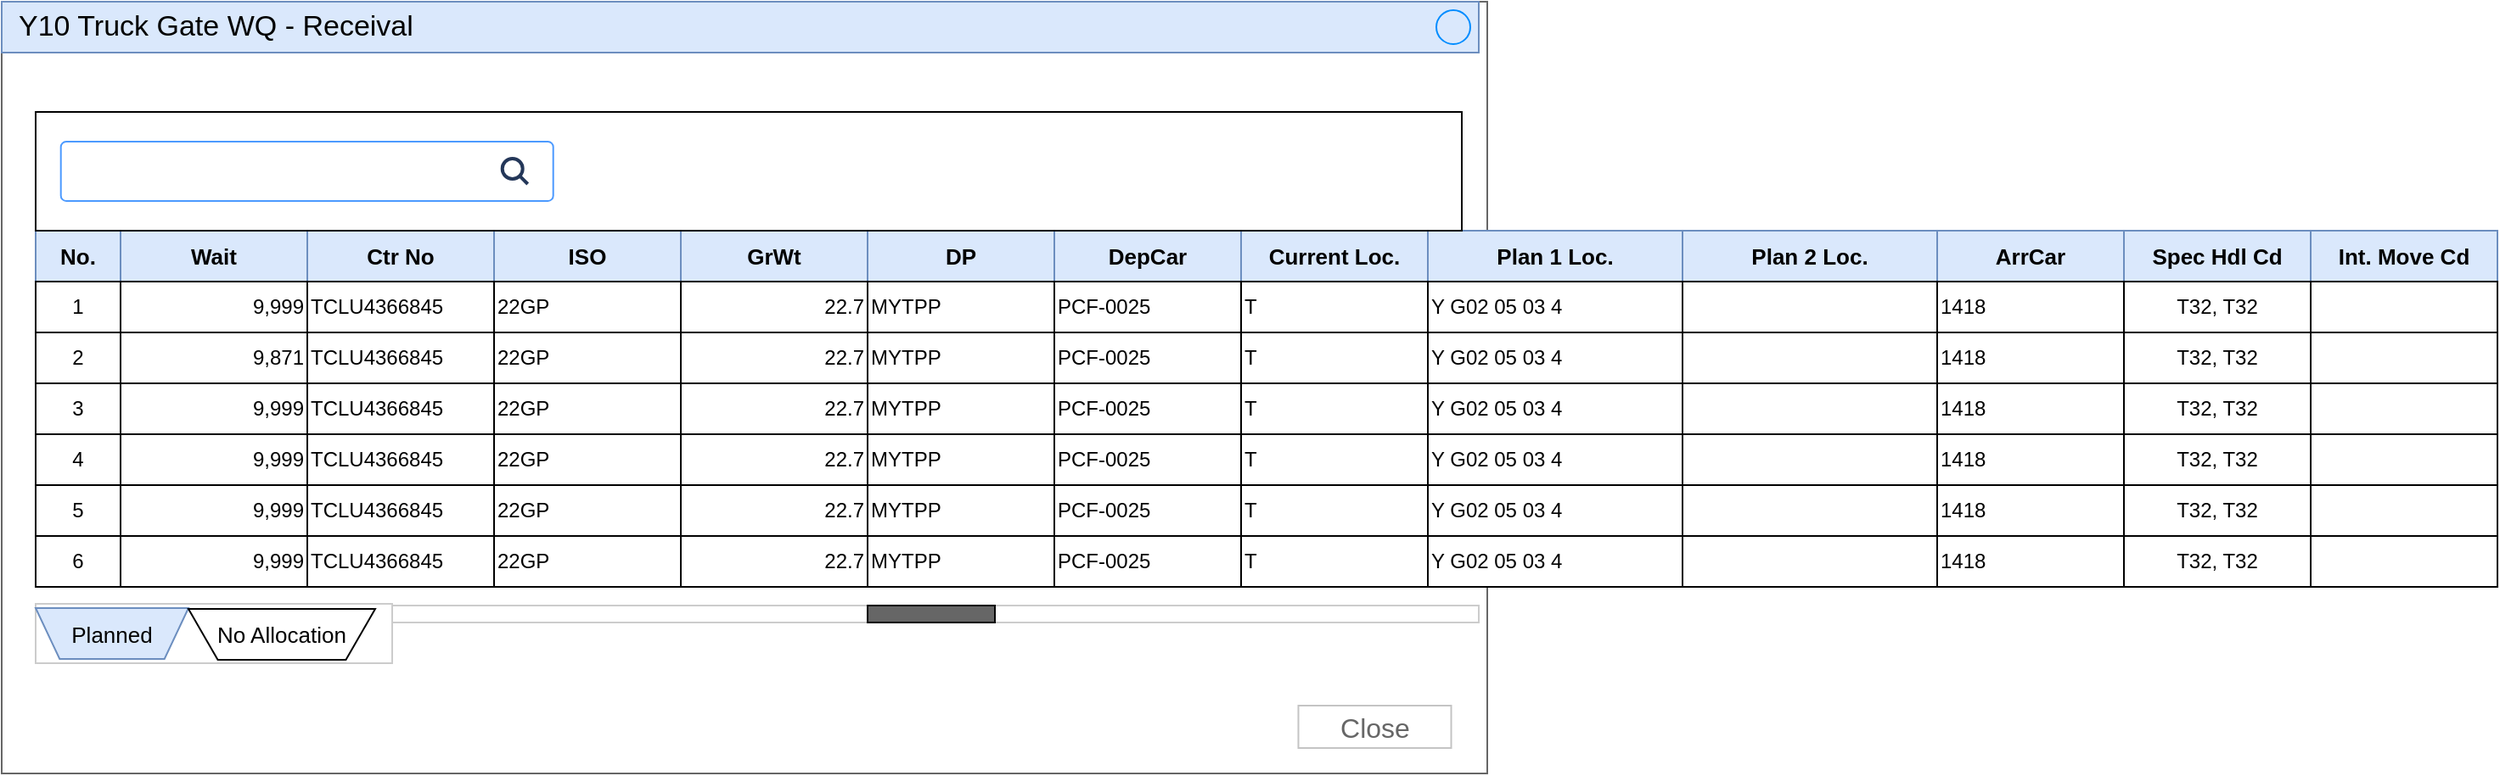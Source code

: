 <mxfile version="11.1.1" type="device"><diagram id="LkZpWyIEUav0fXBfShsk" name="Y10"><mxGraphModel dx="1770" dy="904" grid="1" gridSize="10" guides="1" tooltips="1" connect="1" arrows="1" fold="1" page="1" pageScale="1" pageWidth="850" pageHeight="1100" math="0" shadow="0"><root><mxCell id="0"/><mxCell id="1" parent="0"/><mxCell id="5w4GOB08zRiXje1GkZfv-61" value="" style="strokeWidth=1;shadow=0;dashed=0;align=center;html=1;shape=mxgraph.mockup.containers.rrect;rSize=0;strokeColor=#666666;fontColor=#666666;fontSize=17;verticalAlign=top;whiteSpace=wrap;fillColor=#ffffff;spacingTop=32;" vertex="1" parent="1"><mxGeometry x="-30" y="35" width="875" height="455" as="geometry"/></mxCell><mxCell id="5w4GOB08zRiXje1GkZfv-62" value="Y10 Truck Gate WQ - Receival" style="strokeWidth=1;shadow=0;dashed=0;align=center;html=1;shape=mxgraph.mockup.containers.rrect;rSize=0;fontSize=17;strokeColor=#6c8ebf;align=left;spacingLeft=8;fillColor=#dae8fc;resizeWidth=1;" vertex="1" parent="5w4GOB08zRiXje1GkZfv-61"><mxGeometry width="870" height="30" relative="1" as="geometry"/></mxCell><mxCell id="5w4GOB08zRiXje1GkZfv-63" value="" style="shape=ellipse;strokeColor=#008cff;resizable=0;fillColor=none;html=1;" vertex="1" parent="5w4GOB08zRiXje1GkZfv-62"><mxGeometry x="1" y="0.5" width="20" height="20" relative="1" as="geometry"><mxPoint x="-25" y="-10" as="offset"/></mxGeometry></mxCell><mxCell id="5w4GOB08zRiXje1GkZfv-65" value="Close" style="strokeWidth=1;shadow=0;dashed=0;align=center;html=1;shape=mxgraph.mockup.containers.rrect;rSize=0;fontSize=16;fontColor=#666666;strokeColor=#c4c4c4;whiteSpace=wrap;fillColor=none;" vertex="1" parent="5w4GOB08zRiXje1GkZfv-61"><mxGeometry x="0.75" y="1" width="90" height="25" relative="1" as="geometry"><mxPoint x="107.5" y="-40" as="offset"/></mxGeometry></mxCell><mxCell id="5w4GOB08zRiXje1GkZfv-190" value="" style="rounded=0;whiteSpace=wrap;html=1;strokeColor=#CCCCCC;strokeWidth=1;fillColor=none;fontSize=13;fontColor=#000000;align=left;" vertex="1" parent="5w4GOB08zRiXje1GkZfv-61"><mxGeometry x="20" y="355" width="210" height="35" as="geometry"/></mxCell><mxCell id="5w4GOB08zRiXje1GkZfv-191" value="&lt;p style=&quot;line-height: 90%&quot;&gt;Planned&lt;/p&gt;" style="shape=trapezoid;perimeter=trapezoidPerimeter;whiteSpace=wrap;html=1;strokeColor=#6c8ebf;strokeWidth=1;fillColor=#dae8fc;fontSize=13;align=center;rotation=0;direction=west;size=0.157;flipH=0;" vertex="1" parent="5w4GOB08zRiXje1GkZfv-61"><mxGeometry x="20" y="357.5" width="90" height="30" as="geometry"/></mxCell><mxCell id="5w4GOB08zRiXje1GkZfv-192" value="&lt;p style=&quot;line-height: 90%&quot;&gt;No Allocation&lt;/p&gt;" style="shape=trapezoid;perimeter=trapezoidPerimeter;whiteSpace=wrap;html=1;strokeWidth=1;fontSize=13;align=center;rotation=0;direction=west;size=0.157;flipH=0;" vertex="1" parent="5w4GOB08zRiXje1GkZfv-61"><mxGeometry x="110" y="358" width="110" height="30" as="geometry"/></mxCell><mxCell id="5w4GOB08zRiXje1GkZfv-194" value="" style="rounded=0;whiteSpace=wrap;html=1;strokeColor=#CCCCCC;strokeWidth=1;fillColor=none;fontSize=13;fontColor=#000000;align=left;" vertex="1" parent="5w4GOB08zRiXje1GkZfv-61"><mxGeometry x="230" y="356" width="640" height="10" as="geometry"/></mxCell><mxCell id="5w4GOB08zRiXje1GkZfv-195" value="" style="rounded=0;whiteSpace=wrap;html=1;strokeColor=#000000;strokeWidth=1;fillColor=#666666;fontSize=13;fontColor=#000000;align=left;" vertex="1" parent="5w4GOB08zRiXje1GkZfv-61"><mxGeometry x="510" y="356" width="75" height="10" as="geometry"/></mxCell><mxCell id="5w4GOB08zRiXje1GkZfv-68" value="Wait" style="rounded=0;whiteSpace=wrap;html=1;fontStyle=1;fillColor=#dae8fc;strokeColor=#6c8ebf;fontSize=13;" vertex="1" parent="1"><mxGeometry x="40" y="170" width="110" height="30" as="geometry"/></mxCell><mxCell id="5w4GOB08zRiXje1GkZfv-69" value="Ctr No" style="rounded=0;whiteSpace=wrap;html=1;fontStyle=1;fillColor=#dae8fc;strokeColor=#6c8ebf;fontSize=13;" vertex="1" parent="1"><mxGeometry x="150" y="170" width="110" height="30" as="geometry"/></mxCell><mxCell id="5w4GOB08zRiXje1GkZfv-70" value="ISO" style="rounded=0;whiteSpace=wrap;html=1;fontStyle=1;fillColor=#dae8fc;strokeColor=#6c8ebf;fontSize=13;" vertex="1" parent="1"><mxGeometry x="260" y="170" width="110" height="30" as="geometry"/></mxCell><mxCell id="5w4GOB08zRiXje1GkZfv-71" value="GrWt" style="rounded=0;whiteSpace=wrap;html=1;fontStyle=1;fillColor=#dae8fc;strokeColor=#6c8ebf;fontSize=13;" vertex="1" parent="1"><mxGeometry x="370" y="170" width="110" height="30" as="geometry"/></mxCell><mxCell id="5w4GOB08zRiXje1GkZfv-72" value="DP" style="rounded=0;whiteSpace=wrap;html=1;fontStyle=1;fillColor=#dae8fc;strokeColor=#6c8ebf;fontSize=13;" vertex="1" parent="1"><mxGeometry x="480" y="170" width="110" height="30" as="geometry"/></mxCell><mxCell id="5w4GOB08zRiXje1GkZfv-73" value="DepCar" style="rounded=0;whiteSpace=wrap;html=1;fontStyle=1;fillColor=#dae8fc;strokeColor=#6c8ebf;fontSize=13;" vertex="1" parent="1"><mxGeometry x="590" y="170" width="110" height="30" as="geometry"/></mxCell><mxCell id="5w4GOB08zRiXje1GkZfv-74" value="Current Loc." style="rounded=0;whiteSpace=wrap;html=1;fontStyle=1;fillColor=#dae8fc;strokeColor=#6c8ebf;fontSize=13;" vertex="1" parent="1"><mxGeometry x="700" y="170" width="110" height="30" as="geometry"/></mxCell><mxCell id="5w4GOB08zRiXje1GkZfv-75" value="Plan 1 Loc." style="rounded=0;whiteSpace=wrap;html=1;fontStyle=1;fillColor=#dae8fc;strokeColor=#6c8ebf;fontSize=13;" vertex="1" parent="1"><mxGeometry x="810" y="170" width="150" height="30" as="geometry"/></mxCell><mxCell id="5w4GOB08zRiXje1GkZfv-76" value="Plan 2 Loc." style="rounded=0;whiteSpace=wrap;html=1;fontStyle=1;fillColor=#dae8fc;strokeColor=#6c8ebf;fontSize=13;" vertex="1" parent="1"><mxGeometry x="960" y="170" width="150" height="30" as="geometry"/></mxCell><mxCell id="5w4GOB08zRiXje1GkZfv-77" value="ArrCar" style="rounded=0;whiteSpace=wrap;html=1;fontStyle=1;fillColor=#dae8fc;strokeColor=#6c8ebf;fontSize=13;" vertex="1" parent="1"><mxGeometry x="1110" y="170" width="110" height="30" as="geometry"/></mxCell><mxCell id="5w4GOB08zRiXje1GkZfv-78" value="Spec Hdl Cd" style="rounded=0;whiteSpace=wrap;html=1;fontStyle=1;fillColor=#dae8fc;strokeColor=#6c8ebf;fontSize=13;" vertex="1" parent="1"><mxGeometry x="1220" y="170" width="110" height="30" as="geometry"/></mxCell><mxCell id="5w4GOB08zRiXje1GkZfv-79" value="Int. Move Cd" style="rounded=0;whiteSpace=wrap;html=1;fontStyle=1;fillColor=#dae8fc;strokeColor=#6c8ebf;fontSize=13;" vertex="1" parent="1"><mxGeometry x="1330" y="170" width="110" height="30" as="geometry"/></mxCell><mxCell id="5w4GOB08zRiXje1GkZfv-80" value="No." style="rounded=0;whiteSpace=wrap;html=1;fontStyle=1;fillColor=#dae8fc;strokeColor=#6c8ebf;fontSize=13;" vertex="1" parent="1"><mxGeometry x="-10" y="170" width="50" height="30" as="geometry"/></mxCell><mxCell id="5w4GOB08zRiXje1GkZfv-81" value="9,999" style="rounded=0;whiteSpace=wrap;html=1;align=right;" vertex="1" parent="1"><mxGeometry x="40" y="200" width="110" height="30" as="geometry"/></mxCell><mxCell id="5w4GOB08zRiXje1GkZfv-82" value="TCLU4366845" style="rounded=0;whiteSpace=wrap;html=1;align=left;" vertex="1" parent="1"><mxGeometry x="150" y="200" width="110" height="30" as="geometry"/></mxCell><mxCell id="5w4GOB08zRiXje1GkZfv-83" value="22GP" style="rounded=0;whiteSpace=wrap;html=1;align=left;" vertex="1" parent="1"><mxGeometry x="260" y="200" width="110" height="30" as="geometry"/></mxCell><mxCell id="5w4GOB08zRiXje1GkZfv-84" value="22.7" style="rounded=0;whiteSpace=wrap;html=1;align=right;" vertex="1" parent="1"><mxGeometry x="370" y="200" width="110" height="30" as="geometry"/></mxCell><mxCell id="5w4GOB08zRiXje1GkZfv-85" value="MYTPP" style="rounded=0;whiteSpace=wrap;html=1;align=left;" vertex="1" parent="1"><mxGeometry x="480" y="200" width="110" height="30" as="geometry"/></mxCell><mxCell id="5w4GOB08zRiXje1GkZfv-86" value="PCF-0025" style="rounded=0;whiteSpace=wrap;html=1;align=left;" vertex="1" parent="1"><mxGeometry x="590" y="200" width="110" height="30" as="geometry"/></mxCell><mxCell id="5w4GOB08zRiXje1GkZfv-87" value="T" style="rounded=0;whiteSpace=wrap;html=1;align=left;" vertex="1" parent="1"><mxGeometry x="700" y="200" width="110" height="30" as="geometry"/></mxCell><mxCell id="5w4GOB08zRiXje1GkZfv-88" value="Y G02 05 03 4" style="rounded=0;whiteSpace=wrap;html=1;align=left;" vertex="1" parent="1"><mxGeometry x="810" y="200" width="150" height="30" as="geometry"/></mxCell><mxCell id="5w4GOB08zRiXje1GkZfv-89" value="" style="rounded=0;whiteSpace=wrap;html=1;" vertex="1" parent="1"><mxGeometry x="960" y="200" width="150" height="30" as="geometry"/></mxCell><mxCell id="5w4GOB08zRiXje1GkZfv-90" value="1418" style="rounded=0;whiteSpace=wrap;html=1;align=left;" vertex="1" parent="1"><mxGeometry x="1110" y="200" width="110" height="30" as="geometry"/></mxCell><mxCell id="5w4GOB08zRiXje1GkZfv-91" value="T32, T32" style="rounded=0;whiteSpace=wrap;html=1;" vertex="1" parent="1"><mxGeometry x="1220" y="200" width="110" height="30" as="geometry"/></mxCell><mxCell id="5w4GOB08zRiXje1GkZfv-92" value="" style="rounded=0;whiteSpace=wrap;html=1;" vertex="1" parent="1"><mxGeometry x="1330" y="200" width="110" height="30" as="geometry"/></mxCell><mxCell id="5w4GOB08zRiXje1GkZfv-93" value="1" style="rounded=0;whiteSpace=wrap;html=1;" vertex="1" parent="1"><mxGeometry x="-10" y="200" width="50" height="30" as="geometry"/></mxCell><mxCell id="5w4GOB08zRiXje1GkZfv-94" value="&lt;span style=&quot;white-space: normal&quot;&gt;9,871&lt;/span&gt;" style="rounded=0;whiteSpace=wrap;html=1;align=right;" vertex="1" parent="1"><mxGeometry x="40" y="230" width="110" height="30" as="geometry"/></mxCell><mxCell id="5w4GOB08zRiXje1GkZfv-95" value="&lt;span style=&quot;white-space: normal&quot;&gt;TCLU4366845&lt;/span&gt;" style="rounded=0;whiteSpace=wrap;html=1;align=left;" vertex="1" parent="1"><mxGeometry x="150" y="230" width="110" height="30" as="geometry"/></mxCell><mxCell id="5w4GOB08zRiXje1GkZfv-96" value="&lt;span style=&quot;white-space: normal&quot;&gt;22GP&lt;/span&gt;" style="rounded=0;whiteSpace=wrap;html=1;align=left;" vertex="1" parent="1"><mxGeometry x="260" y="230" width="110" height="30" as="geometry"/></mxCell><mxCell id="5w4GOB08zRiXje1GkZfv-97" value="&lt;span style=&quot;white-space: normal;&quot;&gt;22.7&lt;/span&gt;" style="rounded=0;whiteSpace=wrap;html=1;align=right;" vertex="1" parent="1"><mxGeometry x="370" y="230" width="110" height="30" as="geometry"/></mxCell><mxCell id="5w4GOB08zRiXje1GkZfv-98" value="&lt;span style=&quot;white-space: normal;&quot;&gt;MYTPP&lt;/span&gt;" style="rounded=0;whiteSpace=wrap;html=1;align=left;" vertex="1" parent="1"><mxGeometry x="480" y="230" width="110" height="30" as="geometry"/></mxCell><mxCell id="5w4GOB08zRiXje1GkZfv-99" value="&lt;span style=&quot;white-space: normal;&quot;&gt;PCF-0025&lt;/span&gt;" style="rounded=0;whiteSpace=wrap;html=1;align=left;" vertex="1" parent="1"><mxGeometry x="590" y="230" width="110" height="30" as="geometry"/></mxCell><mxCell id="5w4GOB08zRiXje1GkZfv-100" value="&lt;span style=&quot;white-space: normal;&quot;&gt;T&lt;/span&gt;" style="rounded=0;whiteSpace=wrap;html=1;align=left;" vertex="1" parent="1"><mxGeometry x="700" y="230" width="110" height="30" as="geometry"/></mxCell><mxCell id="5w4GOB08zRiXje1GkZfv-101" value="&lt;span style=&quot;white-space: normal;&quot;&gt;Y G02 05 03 4&lt;/span&gt;" style="rounded=0;whiteSpace=wrap;html=1;align=left;" vertex="1" parent="1"><mxGeometry x="810" y="230" width="150" height="30" as="geometry"/></mxCell><mxCell id="5w4GOB08zRiXje1GkZfv-102" value="" style="rounded=0;whiteSpace=wrap;html=1;" vertex="1" parent="1"><mxGeometry x="960" y="230" width="150" height="30" as="geometry"/></mxCell><mxCell id="5w4GOB08zRiXje1GkZfv-103" value="&lt;span style=&quot;white-space: normal;&quot;&gt;1418&lt;/span&gt;" style="rounded=0;whiteSpace=wrap;html=1;align=left;" vertex="1" parent="1"><mxGeometry x="1110" y="230" width="110" height="30" as="geometry"/></mxCell><mxCell id="5w4GOB08zRiXje1GkZfv-104" value="&lt;span style=&quot;white-space: normal&quot;&gt;T32, T32&lt;/span&gt;" style="rounded=0;whiteSpace=wrap;html=1;" vertex="1" parent="1"><mxGeometry x="1220" y="230" width="110" height="30" as="geometry"/></mxCell><mxCell id="5w4GOB08zRiXje1GkZfv-105" value="" style="rounded=0;whiteSpace=wrap;html=1;" vertex="1" parent="1"><mxGeometry x="1330" y="230" width="110" height="30" as="geometry"/></mxCell><mxCell id="5w4GOB08zRiXje1GkZfv-106" value="2" style="rounded=0;whiteSpace=wrap;html=1;" vertex="1" parent="1"><mxGeometry x="-10" y="230" width="50" height="30" as="geometry"/></mxCell><mxCell id="5w4GOB08zRiXje1GkZfv-107" value="&lt;span style=&quot;white-space: normal&quot;&gt;9,999&lt;/span&gt;" style="rounded=0;whiteSpace=wrap;html=1;align=right;" vertex="1" parent="1"><mxGeometry x="40" y="260" width="110" height="30" as="geometry"/></mxCell><mxCell id="5w4GOB08zRiXje1GkZfv-108" value="&lt;span style=&quot;white-space: normal&quot;&gt;TCLU4366845&lt;/span&gt;" style="rounded=0;whiteSpace=wrap;html=1;align=left;" vertex="1" parent="1"><mxGeometry x="150" y="260" width="110" height="30" as="geometry"/></mxCell><mxCell id="5w4GOB08zRiXje1GkZfv-109" value="&lt;span style=&quot;white-space: normal&quot;&gt;22GP&lt;/span&gt;" style="rounded=0;whiteSpace=wrap;html=1;align=left;" vertex="1" parent="1"><mxGeometry x="260" y="260" width="110" height="30" as="geometry"/></mxCell><mxCell id="5w4GOB08zRiXje1GkZfv-110" value="&lt;span style=&quot;white-space: normal;&quot;&gt;22.7&lt;/span&gt;" style="rounded=0;whiteSpace=wrap;html=1;align=right;" vertex="1" parent="1"><mxGeometry x="370" y="260" width="110" height="30" as="geometry"/></mxCell><mxCell id="5w4GOB08zRiXje1GkZfv-111" value="&lt;span style=&quot;white-space: normal;&quot;&gt;MYTPP&lt;/span&gt;" style="rounded=0;whiteSpace=wrap;html=1;align=left;" vertex="1" parent="1"><mxGeometry x="480" y="260" width="110" height="30" as="geometry"/></mxCell><mxCell id="5w4GOB08zRiXje1GkZfv-112" value="&lt;span style=&quot;white-space: normal;&quot;&gt;PCF-0025&lt;/span&gt;" style="rounded=0;whiteSpace=wrap;html=1;align=left;" vertex="1" parent="1"><mxGeometry x="590" y="260" width="110" height="30" as="geometry"/></mxCell><mxCell id="5w4GOB08zRiXje1GkZfv-113" value="&lt;span style=&quot;white-space: normal;&quot;&gt;T&lt;/span&gt;" style="rounded=0;whiteSpace=wrap;html=1;align=left;" vertex="1" parent="1"><mxGeometry x="700" y="260" width="110" height="30" as="geometry"/></mxCell><mxCell id="5w4GOB08zRiXje1GkZfv-114" value="&lt;span style=&quot;white-space: normal;&quot;&gt;Y G02 05 03 4&lt;/span&gt;" style="rounded=0;whiteSpace=wrap;html=1;align=left;" vertex="1" parent="1"><mxGeometry x="810" y="260" width="150" height="30" as="geometry"/></mxCell><mxCell id="5w4GOB08zRiXje1GkZfv-115" value="" style="rounded=0;whiteSpace=wrap;html=1;" vertex="1" parent="1"><mxGeometry x="960" y="260" width="150" height="30" as="geometry"/></mxCell><mxCell id="5w4GOB08zRiXje1GkZfv-116" value="&lt;span style=&quot;white-space: normal;&quot;&gt;1418&lt;/span&gt;" style="rounded=0;whiteSpace=wrap;html=1;align=left;" vertex="1" parent="1"><mxGeometry x="1110" y="260" width="110" height="30" as="geometry"/></mxCell><mxCell id="5w4GOB08zRiXje1GkZfv-117" value="&lt;span style=&quot;white-space: normal&quot;&gt;T32, T32&lt;/span&gt;" style="rounded=0;whiteSpace=wrap;html=1;" vertex="1" parent="1"><mxGeometry x="1220" y="260" width="110" height="30" as="geometry"/></mxCell><mxCell id="5w4GOB08zRiXje1GkZfv-118" value="" style="rounded=0;whiteSpace=wrap;html=1;" vertex="1" parent="1"><mxGeometry x="1330" y="260" width="110" height="30" as="geometry"/></mxCell><mxCell id="5w4GOB08zRiXje1GkZfv-119" value="3" style="rounded=0;whiteSpace=wrap;html=1;" vertex="1" parent="1"><mxGeometry x="-10" y="260" width="50" height="30" as="geometry"/></mxCell><mxCell id="5w4GOB08zRiXje1GkZfv-120" value="&lt;span style=&quot;white-space: normal&quot;&gt;9,999&lt;/span&gt;" style="rounded=0;whiteSpace=wrap;html=1;align=right;" vertex="1" parent="1"><mxGeometry x="40" y="290" width="110" height="30" as="geometry"/></mxCell><mxCell id="5w4GOB08zRiXje1GkZfv-121" value="&lt;span style=&quot;white-space: normal&quot;&gt;TCLU4366845&lt;/span&gt;" style="rounded=0;whiteSpace=wrap;html=1;align=left;" vertex="1" parent="1"><mxGeometry x="150" y="290" width="110" height="30" as="geometry"/></mxCell><mxCell id="5w4GOB08zRiXje1GkZfv-122" value="&lt;span style=&quot;white-space: normal&quot;&gt;22GP&lt;/span&gt;" style="rounded=0;whiteSpace=wrap;html=1;align=left;" vertex="1" parent="1"><mxGeometry x="260" y="290" width="110" height="30" as="geometry"/></mxCell><mxCell id="5w4GOB08zRiXje1GkZfv-123" value="&lt;span style=&quot;white-space: normal;&quot;&gt;22.7&lt;/span&gt;" style="rounded=0;whiteSpace=wrap;html=1;align=right;" vertex="1" parent="1"><mxGeometry x="370" y="290" width="110" height="30" as="geometry"/></mxCell><mxCell id="5w4GOB08zRiXje1GkZfv-124" value="&lt;span style=&quot;white-space: normal;&quot;&gt;MYTPP&lt;/span&gt;" style="rounded=0;whiteSpace=wrap;html=1;align=left;" vertex="1" parent="1"><mxGeometry x="480" y="290" width="110" height="30" as="geometry"/></mxCell><mxCell id="5w4GOB08zRiXje1GkZfv-125" value="&lt;span style=&quot;white-space: normal;&quot;&gt;PCF-0025&lt;/span&gt;" style="rounded=0;whiteSpace=wrap;html=1;align=left;" vertex="1" parent="1"><mxGeometry x="590" y="290" width="110" height="30" as="geometry"/></mxCell><mxCell id="5w4GOB08zRiXje1GkZfv-126" value="&lt;span style=&quot;white-space: normal;&quot;&gt;T&lt;/span&gt;" style="rounded=0;whiteSpace=wrap;html=1;align=left;" vertex="1" parent="1"><mxGeometry x="700" y="290" width="110" height="30" as="geometry"/></mxCell><mxCell id="5w4GOB08zRiXje1GkZfv-127" value="&lt;span style=&quot;white-space: normal;&quot;&gt;Y G02 05 03 4&lt;/span&gt;" style="rounded=0;whiteSpace=wrap;html=1;align=left;" vertex="1" parent="1"><mxGeometry x="810" y="290" width="150" height="30" as="geometry"/></mxCell><mxCell id="5w4GOB08zRiXje1GkZfv-128" value="" style="rounded=0;whiteSpace=wrap;html=1;" vertex="1" parent="1"><mxGeometry x="960" y="290" width="150" height="30" as="geometry"/></mxCell><mxCell id="5w4GOB08zRiXje1GkZfv-129" value="&lt;span style=&quot;white-space: normal;&quot;&gt;1418&lt;/span&gt;" style="rounded=0;whiteSpace=wrap;html=1;align=left;" vertex="1" parent="1"><mxGeometry x="1110" y="290" width="110" height="30" as="geometry"/></mxCell><mxCell id="5w4GOB08zRiXje1GkZfv-130" value="&lt;span style=&quot;white-space: normal&quot;&gt;T32, T32&lt;/span&gt;" style="rounded=0;whiteSpace=wrap;html=1;" vertex="1" parent="1"><mxGeometry x="1220" y="290" width="110" height="30" as="geometry"/></mxCell><mxCell id="5w4GOB08zRiXje1GkZfv-131" value="" style="rounded=0;whiteSpace=wrap;html=1;" vertex="1" parent="1"><mxGeometry x="1330" y="290" width="110" height="30" as="geometry"/></mxCell><mxCell id="5w4GOB08zRiXje1GkZfv-132" value="4" style="rounded=0;whiteSpace=wrap;html=1;" vertex="1" parent="1"><mxGeometry x="-10" y="290" width="50" height="30" as="geometry"/></mxCell><mxCell id="5w4GOB08zRiXje1GkZfv-133" value="&lt;span style=&quot;white-space: normal&quot;&gt;9,999&lt;/span&gt;" style="rounded=0;whiteSpace=wrap;html=1;align=right;" vertex="1" parent="1"><mxGeometry x="40" y="320" width="110" height="30" as="geometry"/></mxCell><mxCell id="5w4GOB08zRiXje1GkZfv-134" value="&lt;span style=&quot;white-space: normal&quot;&gt;TCLU4366845&lt;/span&gt;" style="rounded=0;whiteSpace=wrap;html=1;align=left;" vertex="1" parent="1"><mxGeometry x="150" y="320" width="110" height="30" as="geometry"/></mxCell><mxCell id="5w4GOB08zRiXje1GkZfv-135" value="&lt;span style=&quot;white-space: normal&quot;&gt;22GP&lt;/span&gt;" style="rounded=0;whiteSpace=wrap;html=1;align=left;" vertex="1" parent="1"><mxGeometry x="260" y="320" width="110" height="30" as="geometry"/></mxCell><mxCell id="5w4GOB08zRiXje1GkZfv-136" value="&lt;span style=&quot;white-space: normal;&quot;&gt;22.7&lt;/span&gt;" style="rounded=0;whiteSpace=wrap;html=1;align=right;" vertex="1" parent="1"><mxGeometry x="370" y="320" width="110" height="30" as="geometry"/></mxCell><mxCell id="5w4GOB08zRiXje1GkZfv-137" value="&lt;span style=&quot;white-space: normal;&quot;&gt;MYTPP&lt;/span&gt;" style="rounded=0;whiteSpace=wrap;html=1;align=left;" vertex="1" parent="1"><mxGeometry x="480" y="320" width="110" height="30" as="geometry"/></mxCell><mxCell id="5w4GOB08zRiXje1GkZfv-138" value="&lt;span style=&quot;white-space: normal;&quot;&gt;PCF-0025&lt;/span&gt;" style="rounded=0;whiteSpace=wrap;html=1;align=left;" vertex="1" parent="1"><mxGeometry x="590" y="320" width="110" height="30" as="geometry"/></mxCell><mxCell id="5w4GOB08zRiXje1GkZfv-139" value="&lt;span style=&quot;white-space: normal;&quot;&gt;T&lt;/span&gt;" style="rounded=0;whiteSpace=wrap;html=1;align=left;" vertex="1" parent="1"><mxGeometry x="700" y="320" width="110" height="30" as="geometry"/></mxCell><mxCell id="5w4GOB08zRiXje1GkZfv-140" value="&lt;span style=&quot;white-space: normal;&quot;&gt;Y G02 05 03 4&lt;/span&gt;" style="rounded=0;whiteSpace=wrap;html=1;align=left;" vertex="1" parent="1"><mxGeometry x="810" y="320" width="150" height="30" as="geometry"/></mxCell><mxCell id="5w4GOB08zRiXje1GkZfv-141" value="" style="rounded=0;whiteSpace=wrap;html=1;" vertex="1" parent="1"><mxGeometry x="960" y="320" width="150" height="30" as="geometry"/></mxCell><mxCell id="5w4GOB08zRiXje1GkZfv-142" value="&lt;span style=&quot;white-space: normal;&quot;&gt;1418&lt;/span&gt;" style="rounded=0;whiteSpace=wrap;html=1;align=left;" vertex="1" parent="1"><mxGeometry x="1110" y="320" width="110" height="30" as="geometry"/></mxCell><mxCell id="5w4GOB08zRiXje1GkZfv-143" value="&lt;span style=&quot;white-space: normal&quot;&gt;T32, T32&lt;/span&gt;" style="rounded=0;whiteSpace=wrap;html=1;" vertex="1" parent="1"><mxGeometry x="1220" y="320" width="110" height="30" as="geometry"/></mxCell><mxCell id="5w4GOB08zRiXje1GkZfv-144" value="" style="rounded=0;whiteSpace=wrap;html=1;" vertex="1" parent="1"><mxGeometry x="1330" y="320" width="110" height="30" as="geometry"/></mxCell><mxCell id="5w4GOB08zRiXje1GkZfv-145" value="5" style="rounded=0;whiteSpace=wrap;html=1;" vertex="1" parent="1"><mxGeometry x="-10" y="320" width="50" height="30" as="geometry"/></mxCell><mxCell id="5w4GOB08zRiXje1GkZfv-146" value="&lt;span style=&quot;white-space: normal&quot;&gt;9,999&lt;/span&gt;" style="rounded=0;whiteSpace=wrap;html=1;align=right;" vertex="1" parent="1"><mxGeometry x="40" y="350" width="110" height="30" as="geometry"/></mxCell><mxCell id="5w4GOB08zRiXje1GkZfv-147" value="&lt;span style=&quot;white-space: normal&quot;&gt;TCLU4366845&lt;/span&gt;" style="rounded=0;whiteSpace=wrap;html=1;align=left;" vertex="1" parent="1"><mxGeometry x="150" y="350" width="110" height="30" as="geometry"/></mxCell><mxCell id="5w4GOB08zRiXje1GkZfv-148" value="&lt;span style=&quot;white-space: normal&quot;&gt;22GP&lt;/span&gt;" style="rounded=0;whiteSpace=wrap;html=1;align=left;" vertex="1" parent="1"><mxGeometry x="260" y="350" width="110" height="30" as="geometry"/></mxCell><mxCell id="5w4GOB08zRiXje1GkZfv-149" value="&lt;span style=&quot;white-space: normal;&quot;&gt;22.7&lt;/span&gt;" style="rounded=0;whiteSpace=wrap;html=1;align=right;" vertex="1" parent="1"><mxGeometry x="370" y="350" width="110" height="30" as="geometry"/></mxCell><mxCell id="5w4GOB08zRiXje1GkZfv-150" value="&lt;span style=&quot;white-space: normal;&quot;&gt;MYTPP&lt;/span&gt;" style="rounded=0;whiteSpace=wrap;html=1;align=left;" vertex="1" parent="1"><mxGeometry x="480" y="350" width="110" height="30" as="geometry"/></mxCell><mxCell id="5w4GOB08zRiXje1GkZfv-151" value="&lt;span style=&quot;white-space: normal;&quot;&gt;PCF-0025&lt;/span&gt;" style="rounded=0;whiteSpace=wrap;html=1;align=left;" vertex="1" parent="1"><mxGeometry x="590" y="350" width="110" height="30" as="geometry"/></mxCell><mxCell id="5w4GOB08zRiXje1GkZfv-152" value="&lt;span style=&quot;white-space: normal;&quot;&gt;T&lt;/span&gt;" style="rounded=0;whiteSpace=wrap;html=1;align=left;" vertex="1" parent="1"><mxGeometry x="700" y="350" width="110" height="30" as="geometry"/></mxCell><mxCell id="5w4GOB08zRiXje1GkZfv-153" value="&lt;span style=&quot;white-space: normal;&quot;&gt;Y G02 05 03 4&lt;/span&gt;" style="rounded=0;whiteSpace=wrap;html=1;align=left;" vertex="1" parent="1"><mxGeometry x="810" y="350" width="150" height="30" as="geometry"/></mxCell><mxCell id="5w4GOB08zRiXje1GkZfv-154" value="" style="rounded=0;whiteSpace=wrap;html=1;" vertex="1" parent="1"><mxGeometry x="960" y="350" width="150" height="30" as="geometry"/></mxCell><mxCell id="5w4GOB08zRiXje1GkZfv-155" value="&lt;span style=&quot;white-space: normal;&quot;&gt;1418&lt;/span&gt;" style="rounded=0;whiteSpace=wrap;html=1;align=left;" vertex="1" parent="1"><mxGeometry x="1110" y="350" width="110" height="30" as="geometry"/></mxCell><mxCell id="5w4GOB08zRiXje1GkZfv-156" value="&lt;span style=&quot;white-space: normal&quot;&gt;T32, T32&lt;/span&gt;" style="rounded=0;whiteSpace=wrap;html=1;" vertex="1" parent="1"><mxGeometry x="1220" y="350" width="110" height="30" as="geometry"/></mxCell><mxCell id="5w4GOB08zRiXje1GkZfv-157" value="" style="rounded=0;whiteSpace=wrap;html=1;" vertex="1" parent="1"><mxGeometry x="1330" y="350" width="110" height="30" as="geometry"/></mxCell><mxCell id="5w4GOB08zRiXje1GkZfv-158" value="6" style="rounded=0;whiteSpace=wrap;html=1;" vertex="1" parent="1"><mxGeometry x="-10" y="350" width="50" height="30" as="geometry"/></mxCell><mxCell id="5w4GOB08zRiXje1GkZfv-160" value="" style="rounded=0;whiteSpace=wrap;html=1;fontSize=13;align=left;" vertex="1" parent="1"><mxGeometry x="-10" y="100" width="840" height="70" as="geometry"/></mxCell><mxCell id="5w4GOB08zRiXje1GkZfv-179" value="" style="rounded=1;arcSize=9;fillColor=none;strokeColor=#4C9AFF;html=1;strokeWidth=1;" vertex="1" parent="1"><mxGeometry x="4.853" y="117.5" width="290" height="35" as="geometry"><mxPoint x="25" y="50" as="offset"/></mxGeometry></mxCell><mxCell id="5w4GOB08zRiXje1GkZfv-180" value="" style="shape=mxgraph.ios7.icons.looking_glass;fillColor=none;strokeColor=#243759;html=1;strokeWidth=2" vertex="1" parent="5w4GOB08zRiXje1GkZfv-179"><mxGeometry x="1" y="0.5" width="15" height="15" relative="1" as="geometry"><mxPoint x="-30" y="-7.5" as="offset"/></mxGeometry></mxCell></root></mxGraphModel></diagram><diagram id="YCDmnyNF7AUmb6idQWZE" name="Y20"><mxGraphModel dx="1632" dy="768" grid="1" gridSize="10" guides="1" tooltips="1" connect="1" arrows="1" fold="1" page="1" pageScale="1" pageWidth="850" pageHeight="1100" math="0" shadow="0"><root><mxCell id="bKARsCcfESCC_RWRmPj9-0"/><mxCell id="bKARsCcfESCC_RWRmPj9-1" parent="bKARsCcfESCC_RWRmPj9-0"/><mxCell id="Wf9PkOM4dksEWo4x9FdT-0" value="" style="strokeWidth=1;shadow=0;dashed=0;align=center;html=1;shape=mxgraph.mockup.containers.rrect;rSize=0;strokeColor=#666666;fontColor=#666666;fontSize=17;verticalAlign=top;whiteSpace=wrap;fillColor=#ffffff;spacingTop=32;" vertex="1" parent="bKARsCcfESCC_RWRmPj9-1"><mxGeometry x="-30" y="35" width="875" height="425" as="geometry"/></mxCell><mxCell id="Wf9PkOM4dksEWo4x9FdT-1" value="Y20 Truck Gate WQ - Delivery" style="strokeWidth=1;shadow=0;dashed=0;align=center;html=1;shape=mxgraph.mockup.containers.rrect;rSize=0;fontSize=17;strokeColor=#6c8ebf;align=left;spacingLeft=8;fillColor=#dae8fc;resizeWidth=1;" vertex="1" parent="Wf9PkOM4dksEWo4x9FdT-0"><mxGeometry width="870" height="30" relative="1" as="geometry"/></mxCell><mxCell id="Wf9PkOM4dksEWo4x9FdT-2" value="" style="shape=ellipse;strokeColor=#008cff;resizable=0;fillColor=none;html=1;" vertex="1" parent="Wf9PkOM4dksEWo4x9FdT-1"><mxGeometry x="1" y="0.5" width="20" height="20" relative="1" as="geometry"><mxPoint x="-25" y="-10" as="offset"/></mxGeometry></mxCell><mxCell id="Wf9PkOM4dksEWo4x9FdT-3" value="Close" style="strokeWidth=1;shadow=0;dashed=0;align=center;html=1;shape=mxgraph.mockup.containers.rrect;rSize=0;fontSize=16;fontColor=#666666;strokeColor=#c4c4c4;whiteSpace=wrap;fillColor=none;" vertex="1" parent="Wf9PkOM4dksEWo4x9FdT-0"><mxGeometry x="0.75" y="1" width="90" height="25" relative="1" as="geometry"><mxPoint x="107.5" y="-40" as="offset"/></mxGeometry></mxCell><mxCell id="Wf9PkOM4dksEWo4x9FdT-8" value="" style="rounded=0;whiteSpace=wrap;html=1;strokeColor=#CCCCCC;strokeWidth=1;fillColor=none;fontSize=13;fontColor=#000000;align=left;" vertex="1" parent="Wf9PkOM4dksEWo4x9FdT-0"><mxGeometry x="20" y="356" width="850" height="10" as="geometry"/></mxCell><mxCell id="Wf9PkOM4dksEWo4x9FdT-9" value="" style="rounded=0;whiteSpace=wrap;html=1;strokeColor=#000000;strokeWidth=1;fillColor=#666666;fontSize=13;fontColor=#000000;align=left;" vertex="1" parent="Wf9PkOM4dksEWo4x9FdT-0"><mxGeometry x="510" y="356" width="75" height="10" as="geometry"/></mxCell><mxCell id="Wf9PkOM4dksEWo4x9FdT-16" value="Current Loc." style="rounded=0;whiteSpace=wrap;html=1;fontStyle=1;fillColor=#dae8fc;strokeColor=#6c8ebf;fontSize=13;" vertex="1" parent="Wf9PkOM4dksEWo4x9FdT-0"><mxGeometry x="620" y="135" width="110" height="30" as="geometry"/></mxCell><mxCell id="Wf9PkOM4dksEWo4x9FdT-29" value="Y G02 05 03 4" style="rounded=0;whiteSpace=wrap;html=1;align=left;" vertex="1" parent="Wf9PkOM4dksEWo4x9FdT-0"><mxGeometry x="620" y="165" width="110" height="30" as="geometry"/></mxCell><mxCell id="Wf9PkOM4dksEWo4x9FdT-42" value="Y G02 05 03 4" style="rounded=0;whiteSpace=wrap;html=1;align=left;" vertex="1" parent="Wf9PkOM4dksEWo4x9FdT-0"><mxGeometry x="620" y="195" width="110" height="30" as="geometry"/></mxCell><mxCell id="Wf9PkOM4dksEWo4x9FdT-55" value="Y G02 05 03 4" style="rounded=0;whiteSpace=wrap;html=1;align=left;" vertex="1" parent="Wf9PkOM4dksEWo4x9FdT-0"><mxGeometry x="620" y="225" width="110" height="30" as="geometry"/></mxCell><mxCell id="Wf9PkOM4dksEWo4x9FdT-68" value="Y G02 05 03 4" style="rounded=0;whiteSpace=wrap;html=1;align=left;" vertex="1" parent="Wf9PkOM4dksEWo4x9FdT-0"><mxGeometry x="620" y="255" width="110" height="30" as="geometry"/></mxCell><mxCell id="Wf9PkOM4dksEWo4x9FdT-81" value="Y G02 05 03 4" style="rounded=0;whiteSpace=wrap;html=1;align=left;" vertex="1" parent="Wf9PkOM4dksEWo4x9FdT-0"><mxGeometry x="620" y="285" width="110" height="30" as="geometry"/></mxCell><mxCell id="Wf9PkOM4dksEWo4x9FdT-94" value="Y G02 05 03 4" style="rounded=0;whiteSpace=wrap;html=1;align=left;" vertex="1" parent="Wf9PkOM4dksEWo4x9FdT-0"><mxGeometry x="620" y="315" width="110" height="30" as="geometry"/></mxCell><mxCell id="Wf9PkOM4dksEWo4x9FdT-19" value="ArrCar" style="rounded=0;whiteSpace=wrap;html=1;fontStyle=1;fillColor=#dae8fc;strokeColor=#6c8ebf;fontSize=13;" vertex="1" parent="Wf9PkOM4dksEWo4x9FdT-0"><mxGeometry x="730" y="135" width="110" height="30" as="geometry"/></mxCell><mxCell id="Wf9PkOM4dksEWo4x9FdT-32" value="1418" style="rounded=0;whiteSpace=wrap;html=1;align=left;" vertex="1" parent="Wf9PkOM4dksEWo4x9FdT-0"><mxGeometry x="730" y="165" width="110" height="30" as="geometry"/></mxCell><mxCell id="Wf9PkOM4dksEWo4x9FdT-45" value="&lt;span style=&quot;white-space: normal;&quot;&gt;1418&lt;/span&gt;" style="rounded=0;whiteSpace=wrap;html=1;align=left;" vertex="1" parent="Wf9PkOM4dksEWo4x9FdT-0"><mxGeometry x="730" y="195" width="110" height="30" as="geometry"/></mxCell><mxCell id="Wf9PkOM4dksEWo4x9FdT-58" value="&lt;span style=&quot;white-space: normal;&quot;&gt;1418&lt;/span&gt;" style="rounded=0;whiteSpace=wrap;html=1;align=left;" vertex="1" parent="Wf9PkOM4dksEWo4x9FdT-0"><mxGeometry x="730" y="225" width="110" height="30" as="geometry"/></mxCell><mxCell id="Wf9PkOM4dksEWo4x9FdT-71" value="&lt;span style=&quot;white-space: normal;&quot;&gt;1418&lt;/span&gt;" style="rounded=0;whiteSpace=wrap;html=1;align=left;" vertex="1" parent="Wf9PkOM4dksEWo4x9FdT-0"><mxGeometry x="730" y="255" width="110" height="30" as="geometry"/></mxCell><mxCell id="Wf9PkOM4dksEWo4x9FdT-84" value="&lt;span style=&quot;white-space: normal;&quot;&gt;1418&lt;/span&gt;" style="rounded=0;whiteSpace=wrap;html=1;align=left;" vertex="1" parent="Wf9PkOM4dksEWo4x9FdT-0"><mxGeometry x="730" y="285" width="110" height="30" as="geometry"/></mxCell><mxCell id="Wf9PkOM4dksEWo4x9FdT-97" value="&lt;span style=&quot;white-space: normal;&quot;&gt;1418&lt;/span&gt;" style="rounded=0;whiteSpace=wrap;html=1;align=left;" vertex="1" parent="Wf9PkOM4dksEWo4x9FdT-0"><mxGeometry x="730" y="315" width="110" height="30" as="geometry"/></mxCell><mxCell id="Wf9PkOM4dksEWo4x9FdT-10" value="Wait" style="rounded=0;whiteSpace=wrap;html=1;fontStyle=1;fillColor=#dae8fc;strokeColor=#6c8ebf;fontSize=13;" vertex="1" parent="bKARsCcfESCC_RWRmPj9-1"><mxGeometry x="40" y="170" width="110" height="30" as="geometry"/></mxCell><mxCell id="Wf9PkOM4dksEWo4x9FdT-11" value="Ctr No" style="rounded=0;whiteSpace=wrap;html=1;fontStyle=1;fillColor=#dae8fc;strokeColor=#6c8ebf;fontSize=13;" vertex="1" parent="bKARsCcfESCC_RWRmPj9-1"><mxGeometry x="150" y="170" width="110" height="30" as="geometry"/></mxCell><mxCell id="Wf9PkOM4dksEWo4x9FdT-12" value="ISO" style="rounded=0;whiteSpace=wrap;html=1;fontStyle=1;fillColor=#dae8fc;strokeColor=#6c8ebf;fontSize=13;" vertex="1" parent="bKARsCcfESCC_RWRmPj9-1"><mxGeometry x="260" y="170" width="110" height="30" as="geometry"/></mxCell><mxCell id="Wf9PkOM4dksEWo4x9FdT-13" value="GrWt" style="rounded=0;whiteSpace=wrap;html=1;fontStyle=1;fillColor=#dae8fc;strokeColor=#6c8ebf;fontSize=13;" vertex="1" parent="bKARsCcfESCC_RWRmPj9-1"><mxGeometry x="370" y="170" width="110" height="30" as="geometry"/></mxCell><mxCell id="Wf9PkOM4dksEWo4x9FdT-14" value="DP" style="rounded=0;whiteSpace=wrap;html=1;fontStyle=1;fillColor=#dae8fc;strokeColor=#6c8ebf;fontSize=13;" vertex="1" parent="bKARsCcfESCC_RWRmPj9-1"><mxGeometry x="480" y="170" width="110" height="30" as="geometry"/></mxCell><mxCell id="Wf9PkOM4dksEWo4x9FdT-15" value="DepCar" style="rounded=0;whiteSpace=wrap;html=1;fontStyle=1;fillColor=#dae8fc;strokeColor=#6c8ebf;fontSize=13;" vertex="1" parent="bKARsCcfESCC_RWRmPj9-1"><mxGeometry x="810" y="170" width="110" height="30" as="geometry"/></mxCell><mxCell id="Wf9PkOM4dksEWo4x9FdT-20" value="Plan 1 Loc." style="rounded=0;whiteSpace=wrap;html=1;fontStyle=1;fillColor=#dae8fc;strokeColor=#6c8ebf;fontSize=13;" vertex="1" parent="bKARsCcfESCC_RWRmPj9-1"><mxGeometry x="920" y="170" width="110" height="30" as="geometry"/></mxCell><mxCell id="Wf9PkOM4dksEWo4x9FdT-22" value="No." style="rounded=0;whiteSpace=wrap;html=1;fontStyle=1;fillColor=#dae8fc;strokeColor=#6c8ebf;fontSize=13;" vertex="1" parent="bKARsCcfESCC_RWRmPj9-1"><mxGeometry x="-10" y="170" width="50" height="30" as="geometry"/></mxCell><mxCell id="Wf9PkOM4dksEWo4x9FdT-23" value="9,999" style="rounded=0;whiteSpace=wrap;html=1;align=right;" vertex="1" parent="bKARsCcfESCC_RWRmPj9-1"><mxGeometry x="40" y="200" width="110" height="30" as="geometry"/></mxCell><mxCell id="Wf9PkOM4dksEWo4x9FdT-24" value="TCLU4366845" style="rounded=0;whiteSpace=wrap;html=1;align=left;" vertex="1" parent="bKARsCcfESCC_RWRmPj9-1"><mxGeometry x="150" y="200" width="110" height="30" as="geometry"/></mxCell><mxCell id="Wf9PkOM4dksEWo4x9FdT-25" value="22GP" style="rounded=0;whiteSpace=wrap;html=1;align=left;" vertex="1" parent="bKARsCcfESCC_RWRmPj9-1"><mxGeometry x="260" y="200" width="110" height="30" as="geometry"/></mxCell><mxCell id="Wf9PkOM4dksEWo4x9FdT-26" value="22.7" style="rounded=0;whiteSpace=wrap;html=1;align=right;" vertex="1" parent="bKARsCcfESCC_RWRmPj9-1"><mxGeometry x="370" y="200" width="110" height="30" as="geometry"/></mxCell><mxCell id="Wf9PkOM4dksEWo4x9FdT-27" value="MYTPP" style="rounded=0;whiteSpace=wrap;html=1;align=left;" vertex="1" parent="bKARsCcfESCC_RWRmPj9-1"><mxGeometry x="480" y="200" width="110" height="30" as="geometry"/></mxCell><mxCell id="Wf9PkOM4dksEWo4x9FdT-28" value="PCF-0025" style="rounded=0;whiteSpace=wrap;html=1;align=left;" vertex="1" parent="bKARsCcfESCC_RWRmPj9-1"><mxGeometry x="810" y="200" width="110" height="30" as="geometry"/></mxCell><mxCell id="Wf9PkOM4dksEWo4x9FdT-33" value="T" style="rounded=0;whiteSpace=wrap;html=1;" vertex="1" parent="bKARsCcfESCC_RWRmPj9-1"><mxGeometry x="920" y="200" width="110" height="30" as="geometry"/></mxCell><mxCell id="Wf9PkOM4dksEWo4x9FdT-35" value="1" style="rounded=0;whiteSpace=wrap;html=1;" vertex="1" parent="bKARsCcfESCC_RWRmPj9-1"><mxGeometry x="-10" y="200" width="50" height="30" as="geometry"/></mxCell><mxCell id="Wf9PkOM4dksEWo4x9FdT-36" value="&lt;span style=&quot;white-space: normal&quot;&gt;9,871&lt;/span&gt;" style="rounded=0;whiteSpace=wrap;html=1;align=right;" vertex="1" parent="bKARsCcfESCC_RWRmPj9-1"><mxGeometry x="40" y="230" width="110" height="30" as="geometry"/></mxCell><mxCell id="Wf9PkOM4dksEWo4x9FdT-37" value="&lt;span style=&quot;white-space: normal&quot;&gt;TCLU4366845&lt;/span&gt;" style="rounded=0;whiteSpace=wrap;html=1;align=left;" vertex="1" parent="bKARsCcfESCC_RWRmPj9-1"><mxGeometry x="150" y="230" width="110" height="30" as="geometry"/></mxCell><mxCell id="Wf9PkOM4dksEWo4x9FdT-38" value="&lt;span style=&quot;white-space: normal&quot;&gt;22GP&lt;/span&gt;" style="rounded=0;whiteSpace=wrap;html=1;align=left;" vertex="1" parent="bKARsCcfESCC_RWRmPj9-1"><mxGeometry x="260" y="230" width="110" height="30" as="geometry"/></mxCell><mxCell id="Wf9PkOM4dksEWo4x9FdT-39" value="&lt;span style=&quot;white-space: normal;&quot;&gt;22.7&lt;/span&gt;" style="rounded=0;whiteSpace=wrap;html=1;align=right;" vertex="1" parent="bKARsCcfESCC_RWRmPj9-1"><mxGeometry x="370" y="230" width="110" height="30" as="geometry"/></mxCell><mxCell id="Wf9PkOM4dksEWo4x9FdT-40" value="&lt;span style=&quot;white-space: normal;&quot;&gt;MYTPP&lt;/span&gt;" style="rounded=0;whiteSpace=wrap;html=1;align=left;" vertex="1" parent="bKARsCcfESCC_RWRmPj9-1"><mxGeometry x="480" y="230" width="110" height="30" as="geometry"/></mxCell><mxCell id="Wf9PkOM4dksEWo4x9FdT-41" value="&lt;span style=&quot;white-space: normal;&quot;&gt;PCF-0025&lt;/span&gt;" style="rounded=0;whiteSpace=wrap;html=1;align=left;" vertex="1" parent="bKARsCcfESCC_RWRmPj9-1"><mxGeometry x="810" y="230" width="110" height="30" as="geometry"/></mxCell><mxCell id="Wf9PkOM4dksEWo4x9FdT-46" value="&lt;span style=&quot;white-space: normal&quot;&gt;T&lt;/span&gt;" style="rounded=0;whiteSpace=wrap;html=1;" vertex="1" parent="bKARsCcfESCC_RWRmPj9-1"><mxGeometry x="920" y="230" width="110" height="30" as="geometry"/></mxCell><mxCell id="Wf9PkOM4dksEWo4x9FdT-48" value="2" style="rounded=0;whiteSpace=wrap;html=1;" vertex="1" parent="bKARsCcfESCC_RWRmPj9-1"><mxGeometry x="-10" y="230" width="50" height="30" as="geometry"/></mxCell><mxCell id="Wf9PkOM4dksEWo4x9FdT-49" value="&lt;span style=&quot;white-space: normal&quot;&gt;9,999&lt;/span&gt;" style="rounded=0;whiteSpace=wrap;html=1;align=right;" vertex="1" parent="bKARsCcfESCC_RWRmPj9-1"><mxGeometry x="40" y="260" width="110" height="30" as="geometry"/></mxCell><mxCell id="Wf9PkOM4dksEWo4x9FdT-50" value="&lt;span style=&quot;white-space: normal&quot;&gt;TCLU4366845&lt;/span&gt;" style="rounded=0;whiteSpace=wrap;html=1;align=left;" vertex="1" parent="bKARsCcfESCC_RWRmPj9-1"><mxGeometry x="150" y="260" width="110" height="30" as="geometry"/></mxCell><mxCell id="Wf9PkOM4dksEWo4x9FdT-51" value="&lt;span style=&quot;white-space: normal&quot;&gt;22GP&lt;/span&gt;" style="rounded=0;whiteSpace=wrap;html=1;align=left;" vertex="1" parent="bKARsCcfESCC_RWRmPj9-1"><mxGeometry x="260" y="260" width="110" height="30" as="geometry"/></mxCell><mxCell id="Wf9PkOM4dksEWo4x9FdT-52" value="&lt;span style=&quot;white-space: normal;&quot;&gt;22.7&lt;/span&gt;" style="rounded=0;whiteSpace=wrap;html=1;align=right;" vertex="1" parent="bKARsCcfESCC_RWRmPj9-1"><mxGeometry x="370" y="260" width="110" height="30" as="geometry"/></mxCell><mxCell id="Wf9PkOM4dksEWo4x9FdT-53" value="&lt;span style=&quot;white-space: normal;&quot;&gt;MYTPP&lt;/span&gt;" style="rounded=0;whiteSpace=wrap;html=1;align=left;" vertex="1" parent="bKARsCcfESCC_RWRmPj9-1"><mxGeometry x="480" y="260" width="110" height="30" as="geometry"/></mxCell><mxCell id="Wf9PkOM4dksEWo4x9FdT-54" value="&lt;span style=&quot;white-space: normal;&quot;&gt;PCF-0025&lt;/span&gt;" style="rounded=0;whiteSpace=wrap;html=1;align=left;" vertex="1" parent="bKARsCcfESCC_RWRmPj9-1"><mxGeometry x="810" y="260" width="110" height="30" as="geometry"/></mxCell><mxCell id="Wf9PkOM4dksEWo4x9FdT-59" value="&lt;span style=&quot;white-space: normal&quot;&gt;T&lt;/span&gt;" style="rounded=0;whiteSpace=wrap;html=1;" vertex="1" parent="bKARsCcfESCC_RWRmPj9-1"><mxGeometry x="920" y="260" width="110" height="30" as="geometry"/></mxCell><mxCell id="Wf9PkOM4dksEWo4x9FdT-61" value="3" style="rounded=0;whiteSpace=wrap;html=1;" vertex="1" parent="bKARsCcfESCC_RWRmPj9-1"><mxGeometry x="-10" y="260" width="50" height="30" as="geometry"/></mxCell><mxCell id="Wf9PkOM4dksEWo4x9FdT-62" value="&lt;span style=&quot;white-space: normal&quot;&gt;9,999&lt;/span&gt;" style="rounded=0;whiteSpace=wrap;html=1;align=right;" vertex="1" parent="bKARsCcfESCC_RWRmPj9-1"><mxGeometry x="40" y="290" width="110" height="30" as="geometry"/></mxCell><mxCell id="Wf9PkOM4dksEWo4x9FdT-63" value="&lt;span style=&quot;white-space: normal&quot;&gt;TCLU4366845&lt;/span&gt;" style="rounded=0;whiteSpace=wrap;html=1;align=left;" vertex="1" parent="bKARsCcfESCC_RWRmPj9-1"><mxGeometry x="150" y="290" width="110" height="30" as="geometry"/></mxCell><mxCell id="Wf9PkOM4dksEWo4x9FdT-64" value="&lt;span style=&quot;white-space: normal&quot;&gt;22GP&lt;/span&gt;" style="rounded=0;whiteSpace=wrap;html=1;align=left;" vertex="1" parent="bKARsCcfESCC_RWRmPj9-1"><mxGeometry x="260" y="290" width="110" height="30" as="geometry"/></mxCell><mxCell id="Wf9PkOM4dksEWo4x9FdT-65" value="&lt;span style=&quot;white-space: normal;&quot;&gt;22.7&lt;/span&gt;" style="rounded=0;whiteSpace=wrap;html=1;align=right;" vertex="1" parent="bKARsCcfESCC_RWRmPj9-1"><mxGeometry x="370" y="290" width="110" height="30" as="geometry"/></mxCell><mxCell id="Wf9PkOM4dksEWo4x9FdT-66" value="&lt;span style=&quot;white-space: normal;&quot;&gt;MYTPP&lt;/span&gt;" style="rounded=0;whiteSpace=wrap;html=1;align=left;" vertex="1" parent="bKARsCcfESCC_RWRmPj9-1"><mxGeometry x="480" y="290" width="110" height="30" as="geometry"/></mxCell><mxCell id="Wf9PkOM4dksEWo4x9FdT-67" value="&lt;span style=&quot;white-space: normal;&quot;&gt;PCF-0025&lt;/span&gt;" style="rounded=0;whiteSpace=wrap;html=1;align=left;" vertex="1" parent="bKARsCcfESCC_RWRmPj9-1"><mxGeometry x="810" y="290" width="110" height="30" as="geometry"/></mxCell><mxCell id="Wf9PkOM4dksEWo4x9FdT-72" value="&lt;span style=&quot;white-space: normal&quot;&gt;T&lt;/span&gt;" style="rounded=0;whiteSpace=wrap;html=1;" vertex="1" parent="bKARsCcfESCC_RWRmPj9-1"><mxGeometry x="920" y="290" width="110" height="30" as="geometry"/></mxCell><mxCell id="Wf9PkOM4dksEWo4x9FdT-74" value="4" style="rounded=0;whiteSpace=wrap;html=1;" vertex="1" parent="bKARsCcfESCC_RWRmPj9-1"><mxGeometry x="-10" y="290" width="50" height="30" as="geometry"/></mxCell><mxCell id="Wf9PkOM4dksEWo4x9FdT-75" value="&lt;span style=&quot;white-space: normal&quot;&gt;9,999&lt;/span&gt;" style="rounded=0;whiteSpace=wrap;html=1;align=right;" vertex="1" parent="bKARsCcfESCC_RWRmPj9-1"><mxGeometry x="40" y="320" width="110" height="30" as="geometry"/></mxCell><mxCell id="Wf9PkOM4dksEWo4x9FdT-76" value="&lt;span style=&quot;white-space: normal&quot;&gt;TCLU4366845&lt;/span&gt;" style="rounded=0;whiteSpace=wrap;html=1;align=left;" vertex="1" parent="bKARsCcfESCC_RWRmPj9-1"><mxGeometry x="150" y="320" width="110" height="30" as="geometry"/></mxCell><mxCell id="Wf9PkOM4dksEWo4x9FdT-77" value="&lt;span style=&quot;white-space: normal&quot;&gt;22GP&lt;/span&gt;" style="rounded=0;whiteSpace=wrap;html=1;align=left;" vertex="1" parent="bKARsCcfESCC_RWRmPj9-1"><mxGeometry x="260" y="320" width="110" height="30" as="geometry"/></mxCell><mxCell id="Wf9PkOM4dksEWo4x9FdT-78" value="&lt;span style=&quot;white-space: normal;&quot;&gt;22.7&lt;/span&gt;" style="rounded=0;whiteSpace=wrap;html=1;align=right;" vertex="1" parent="bKARsCcfESCC_RWRmPj9-1"><mxGeometry x="370" y="320" width="110" height="30" as="geometry"/></mxCell><mxCell id="Wf9PkOM4dksEWo4x9FdT-79" value="&lt;span style=&quot;white-space: normal;&quot;&gt;MYTPP&lt;/span&gt;" style="rounded=0;whiteSpace=wrap;html=1;align=left;" vertex="1" parent="bKARsCcfESCC_RWRmPj9-1"><mxGeometry x="480" y="320" width="110" height="30" as="geometry"/></mxCell><mxCell id="Wf9PkOM4dksEWo4x9FdT-80" value="&lt;span style=&quot;white-space: normal;&quot;&gt;PCF-0025&lt;/span&gt;" style="rounded=0;whiteSpace=wrap;html=1;align=left;" vertex="1" parent="bKARsCcfESCC_RWRmPj9-1"><mxGeometry x="810" y="320" width="110" height="30" as="geometry"/></mxCell><mxCell id="Wf9PkOM4dksEWo4x9FdT-85" value="&lt;span style=&quot;white-space: normal&quot;&gt;T&lt;/span&gt;" style="rounded=0;whiteSpace=wrap;html=1;" vertex="1" parent="bKARsCcfESCC_RWRmPj9-1"><mxGeometry x="920" y="320" width="110" height="30" as="geometry"/></mxCell><mxCell id="Wf9PkOM4dksEWo4x9FdT-87" value="5" style="rounded=0;whiteSpace=wrap;html=1;" vertex="1" parent="bKARsCcfESCC_RWRmPj9-1"><mxGeometry x="-10" y="320" width="50" height="30" as="geometry"/></mxCell><mxCell id="Wf9PkOM4dksEWo4x9FdT-88" value="&lt;span style=&quot;white-space: normal&quot;&gt;9,999&lt;/span&gt;" style="rounded=0;whiteSpace=wrap;html=1;align=right;" vertex="1" parent="bKARsCcfESCC_RWRmPj9-1"><mxGeometry x="40" y="350" width="110" height="30" as="geometry"/></mxCell><mxCell id="Wf9PkOM4dksEWo4x9FdT-89" value="&lt;span style=&quot;white-space: normal&quot;&gt;TCLU4366845&lt;/span&gt;" style="rounded=0;whiteSpace=wrap;html=1;align=left;" vertex="1" parent="bKARsCcfESCC_RWRmPj9-1"><mxGeometry x="150" y="350" width="110" height="30" as="geometry"/></mxCell><mxCell id="Wf9PkOM4dksEWo4x9FdT-90" value="&lt;span style=&quot;white-space: normal&quot;&gt;22GP&lt;/span&gt;" style="rounded=0;whiteSpace=wrap;html=1;align=left;" vertex="1" parent="bKARsCcfESCC_RWRmPj9-1"><mxGeometry x="260" y="350" width="110" height="30" as="geometry"/></mxCell><mxCell id="Wf9PkOM4dksEWo4x9FdT-91" value="&lt;span style=&quot;white-space: normal;&quot;&gt;22.7&lt;/span&gt;" style="rounded=0;whiteSpace=wrap;html=1;align=right;" vertex="1" parent="bKARsCcfESCC_RWRmPj9-1"><mxGeometry x="370" y="350" width="110" height="30" as="geometry"/></mxCell><mxCell id="Wf9PkOM4dksEWo4x9FdT-92" value="&lt;span style=&quot;white-space: normal;&quot;&gt;MYTPP&lt;/span&gt;" style="rounded=0;whiteSpace=wrap;html=1;align=left;" vertex="1" parent="bKARsCcfESCC_RWRmPj9-1"><mxGeometry x="480" y="350" width="110" height="30" as="geometry"/></mxCell><mxCell id="Wf9PkOM4dksEWo4x9FdT-93" value="&lt;span style=&quot;white-space: normal;&quot;&gt;PCF-0025&lt;/span&gt;" style="rounded=0;whiteSpace=wrap;html=1;align=left;" vertex="1" parent="bKARsCcfESCC_RWRmPj9-1"><mxGeometry x="810" y="350" width="110" height="30" as="geometry"/></mxCell><mxCell id="Wf9PkOM4dksEWo4x9FdT-98" value="&lt;span style=&quot;white-space: normal&quot;&gt;T&lt;/span&gt;" style="rounded=0;whiteSpace=wrap;html=1;" vertex="1" parent="bKARsCcfESCC_RWRmPj9-1"><mxGeometry x="920" y="350" width="110" height="30" as="geometry"/></mxCell><mxCell id="Wf9PkOM4dksEWo4x9FdT-100" value="6" style="rounded=0;whiteSpace=wrap;html=1;" vertex="1" parent="bKARsCcfESCC_RWRmPj9-1"><mxGeometry x="-10" y="350" width="50" height="30" as="geometry"/></mxCell><mxCell id="Wf9PkOM4dksEWo4x9FdT-101" value="" style="rounded=0;whiteSpace=wrap;html=1;fontSize=13;align=left;fillColor=#f5f5f5;strokeColor=#666666;fontColor=#333333;" vertex="1" parent="bKARsCcfESCC_RWRmPj9-1"><mxGeometry x="-10" y="100" width="840" height="70" as="geometry"/></mxCell><mxCell id="Wf9PkOM4dksEWo4x9FdT-102" value="" style="rounded=1;arcSize=9;fillColor=#ffffff;strokeColor=#4C9AFF;html=1;strokeWidth=1;" vertex="1" parent="bKARsCcfESCC_RWRmPj9-1"><mxGeometry x="4.853" y="117.5" width="290" height="35" as="geometry"><mxPoint x="25" y="50" as="offset"/></mxGeometry></mxCell><mxCell id="Wf9PkOM4dksEWo4x9FdT-103" value="" style="shape=mxgraph.ios7.icons.looking_glass;fillColor=none;strokeColor=#243759;html=1;strokeWidth=2" vertex="1" parent="Wf9PkOM4dksEWo4x9FdT-102"><mxGeometry x="1" y="0.5" width="15" height="15" relative="1" as="geometry"><mxPoint x="-30" y="-7.5" as="offset"/></mxGeometry></mxCell></root></mxGraphModel></diagram><diagram id="VvyhPhT9ejc-jpOppP6n" name="Y30"><mxGraphModel dx="1632" dy="768" grid="1" gridSize="10" guides="1" tooltips="1" connect="1" arrows="1" fold="1" page="1" pageScale="1" pageWidth="850" pageHeight="1100" math="0" shadow="0"><root><mxCell id="28XqqLvNrbJ97PkQ-2WF-0"/><mxCell id="28XqqLvNrbJ97PkQ-2WF-1" parent="28XqqLvNrbJ97PkQ-2WF-0"/><mxCell id="1MtKiNFsrJHUv-cpytI7-0" value="" style="strokeWidth=1;shadow=0;dashed=0;align=center;html=1;shape=mxgraph.mockup.containers.rrect;rSize=0;strokeColor=#666666;fontColor=#666666;fontSize=17;verticalAlign=top;whiteSpace=wrap;fillColor=#ffffff;spacingTop=32;" vertex="1" parent="28XqqLvNrbJ97PkQ-2WF-1"><mxGeometry x="-30" y="35" width="875" height="425" as="geometry"/></mxCell><mxCell id="1MtKiNFsrJHUv-cpytI7-1" value="Y30 Yard Consolidation WQ YARDCONSOL" style="strokeWidth=1;shadow=0;dashed=0;align=center;html=1;shape=mxgraph.mockup.containers.rrect;rSize=0;fontSize=17;strokeColor=#6c8ebf;align=left;spacingLeft=8;fillColor=#dae8fc;resizeWidth=1;" vertex="1" parent="1MtKiNFsrJHUv-cpytI7-0"><mxGeometry width="870" height="30" relative="1" as="geometry"/></mxCell><mxCell id="1MtKiNFsrJHUv-cpytI7-2" value="" style="shape=ellipse;strokeColor=#008cff;resizable=0;fillColor=none;html=1;" vertex="1" parent="1MtKiNFsrJHUv-cpytI7-1"><mxGeometry x="1" y="0.5" width="20" height="20" relative="1" as="geometry"><mxPoint x="-25" y="-10" as="offset"/></mxGeometry></mxCell><mxCell id="1MtKiNFsrJHUv-cpytI7-3" value="Close" style="strokeWidth=1;shadow=0;dashed=0;align=center;html=1;shape=mxgraph.mockup.containers.rrect;rSize=0;fontSize=16;fontColor=#666666;strokeColor=#c4c4c4;whiteSpace=wrap;fillColor=none;" vertex="1" parent="1MtKiNFsrJHUv-cpytI7-0"><mxGeometry x="0.75" y="1" width="90" height="25" relative="1" as="geometry"><mxPoint x="107.5" y="-40" as="offset"/></mxGeometry></mxCell><mxCell id="1MtKiNFsrJHUv-cpytI7-4" value="" style="rounded=0;whiteSpace=wrap;html=1;strokeColor=#CCCCCC;strokeWidth=1;fillColor=none;fontSize=13;fontColor=#000000;align=left;" vertex="1" parent="1MtKiNFsrJHUv-cpytI7-0"><mxGeometry x="20" y="356" width="850" height="10" as="geometry"/></mxCell><mxCell id="1MtKiNFsrJHUv-cpytI7-5" value="" style="rounded=0;whiteSpace=wrap;html=1;strokeColor=#000000;strokeWidth=1;fillColor=#666666;fontSize=13;fontColor=#000000;align=left;" vertex="1" parent="1MtKiNFsrJHUv-cpytI7-0"><mxGeometry x="510" y="356" width="75" height="10" as="geometry"/></mxCell><mxCell id="1MtKiNFsrJHUv-cpytI7-6" value="DP" style="rounded=0;whiteSpace=wrap;html=1;fontStyle=1;fillColor=#dae8fc;strokeColor=#6c8ebf;fontSize=13;" vertex="1" parent="1MtKiNFsrJHUv-cpytI7-0"><mxGeometry x="650" y="135" width="110" height="30" as="geometry"/></mxCell><mxCell id="1MtKiNFsrJHUv-cpytI7-7" value="KRINC" style="rounded=0;whiteSpace=wrap;html=1;align=left;" vertex="1" parent="1MtKiNFsrJHUv-cpytI7-0"><mxGeometry x="650" y="165" width="110" height="30" as="geometry"/></mxCell><mxCell id="1MtKiNFsrJHUv-cpytI7-8" value="VNCTL" style="rounded=0;whiteSpace=wrap;html=1;align=left;" vertex="1" parent="1MtKiNFsrJHUv-cpytI7-0"><mxGeometry x="650" y="195" width="110" height="30" as="geometry"/></mxCell><mxCell id="1MtKiNFsrJHUv-cpytI7-9" value="JPKOB" style="rounded=0;whiteSpace=wrap;html=1;align=left;" vertex="1" parent="1MtKiNFsrJHUv-cpytI7-0"><mxGeometry x="650" y="225" width="110" height="30" as="geometry"/></mxCell><mxCell id="1MtKiNFsrJHUv-cpytI7-10" value="HKHKG" style="rounded=0;whiteSpace=wrap;html=1;align=left;" vertex="1" parent="1MtKiNFsrJHUv-cpytI7-0"><mxGeometry x="650" y="255" width="110" height="30" as="geometry"/></mxCell><mxCell id="1MtKiNFsrJHUv-cpytI7-11" value="MYTPP" style="rounded=0;whiteSpace=wrap;html=1;align=left;" vertex="1" parent="1MtKiNFsrJHUv-cpytI7-0"><mxGeometry x="650" y="285" width="110" height="30" as="geometry"/></mxCell><mxCell id="1MtKiNFsrJHUv-cpytI7-12" value="JPOSA" style="rounded=0;whiteSpace=wrap;html=1;align=left;" vertex="1" parent="1MtKiNFsrJHUv-cpytI7-0"><mxGeometry x="650" y="315" width="110" height="30" as="geometry"/></mxCell><mxCell id="1MtKiNFsrJHUv-cpytI7-13" value="Current Loc." style="rounded=0;whiteSpace=wrap;html=1;fontStyle=1;fillColor=#dae8fc;strokeColor=#6c8ebf;fontSize=13;" vertex="1" parent="1MtKiNFsrJHUv-cpytI7-0"><mxGeometry x="760" y="135" width="110" height="30" as="geometry"/></mxCell><mxCell id="1MtKiNFsrJHUv-cpytI7-14" value="Y D23 16 07 4" style="rounded=0;whiteSpace=wrap;html=1;align=left;" vertex="1" parent="1MtKiNFsrJHUv-cpytI7-0"><mxGeometry x="760" y="165" width="110" height="30" as="geometry"/></mxCell><mxCell id="1MtKiNFsrJHUv-cpytI7-15" value="Y D23 16 07 4" style="rounded=0;whiteSpace=wrap;html=1;align=left;" vertex="1" parent="1MtKiNFsrJHUv-cpytI7-0"><mxGeometry x="760" y="195" width="110" height="30" as="geometry"/></mxCell><mxCell id="1MtKiNFsrJHUv-cpytI7-16" value="Y D23 16 07 4" style="rounded=0;whiteSpace=wrap;html=1;align=left;" vertex="1" parent="1MtKiNFsrJHUv-cpytI7-0"><mxGeometry x="760" y="225" width="110" height="30" as="geometry"/></mxCell><mxCell id="1MtKiNFsrJHUv-cpytI7-17" value="Y D23 16 07 4" style="rounded=0;whiteSpace=wrap;html=1;align=left;" vertex="1" parent="1MtKiNFsrJHUv-cpytI7-0"><mxGeometry x="760" y="255" width="110" height="30" as="geometry"/></mxCell><mxCell id="1MtKiNFsrJHUv-cpytI7-18" value="Y D23 16 07 4" style="rounded=0;whiteSpace=wrap;html=1;align=left;" vertex="1" parent="1MtKiNFsrJHUv-cpytI7-0"><mxGeometry x="760" y="285" width="110" height="30" as="geometry"/></mxCell><mxCell id="1MtKiNFsrJHUv-cpytI7-19" value="Y D23 16 07 4" style="rounded=0;whiteSpace=wrap;html=1;align=left;" vertex="1" parent="1MtKiNFsrJHUv-cpytI7-0"><mxGeometry x="760" y="315" width="110" height="30" as="geometry"/></mxCell><mxCell id="1MtKiNFsrJHUv-cpytI7-20" value="Est. Mv Time" style="rounded=0;whiteSpace=wrap;html=1;fontStyle=1;fillColor=#dae8fc;strokeColor=#6c8ebf;fontSize=13;" vertex="1" parent="28XqqLvNrbJ97PkQ-2WF-1"><mxGeometry x="40" y="170" width="140" height="30" as="geometry"/></mxCell><mxCell id="1MtKiNFsrJHUv-cpytI7-21" value="Ctr No" style="rounded=0;whiteSpace=wrap;html=1;fontStyle=1;fillColor=#dae8fc;strokeColor=#6c8ebf;fontSize=13;" vertex="1" parent="28XqqLvNrbJ97PkQ-2WF-1"><mxGeometry x="180" y="170" width="110" height="30" as="geometry"/></mxCell><mxCell id="1MtKiNFsrJHUv-cpytI7-22" value="ISO" style="rounded=0;whiteSpace=wrap;html=1;fontStyle=1;fillColor=#dae8fc;strokeColor=#6c8ebf;fontSize=13;" vertex="1" parent="28XqqLvNrbJ97PkQ-2WF-1"><mxGeometry x="290" y="170" width="110" height="30" as="geometry"/></mxCell><mxCell id="1MtKiNFsrJHUv-cpytI7-23" value="Cat" style="rounded=0;whiteSpace=wrap;html=1;fontStyle=1;fillColor=#dae8fc;strokeColor=#6c8ebf;fontSize=13;" vertex="1" parent="28XqqLvNrbJ97PkQ-2WF-1"><mxGeometry x="400" y="170" width="110" height="30" as="geometry"/></mxCell><mxCell id="1MtKiNFsrJHUv-cpytI7-24" value="GrWt" style="rounded=0;whiteSpace=wrap;html=1;fontStyle=1;fillColor=#dae8fc;strokeColor=#6c8ebf;fontSize=13;" vertex="1" parent="28XqqLvNrbJ97PkQ-2WF-1"><mxGeometry x="510" y="170" width="110" height="30" as="geometry"/></mxCell><mxCell id="1MtKiNFsrJHUv-cpytI7-25" value="Int. Move Cd" style="rounded=0;whiteSpace=wrap;html=1;fontStyle=1;fillColor=#dae8fc;strokeColor=#6c8ebf;fontSize=13;" vertex="1" parent="28XqqLvNrbJ97PkQ-2WF-1"><mxGeometry x="840" y="170" width="110" height="30" as="geometry"/></mxCell><mxCell id="1MtKiNFsrJHUv-cpytI7-26" value="Spec Hdl Cd" style="rounded=0;whiteSpace=wrap;html=1;fontStyle=1;fillColor=#dae8fc;strokeColor=#6c8ebf;fontSize=13;" vertex="1" parent="28XqqLvNrbJ97PkQ-2WF-1"><mxGeometry x="950" y="170" width="110" height="30" as="geometry"/></mxCell><mxCell id="1MtKiNFsrJHUv-cpytI7-27" value="No." style="rounded=0;whiteSpace=wrap;html=1;fontStyle=1;fillColor=#dae8fc;strokeColor=#6c8ebf;fontSize=13;" vertex="1" parent="28XqqLvNrbJ97PkQ-2WF-1"><mxGeometry x="-10" y="170" width="50" height="30" as="geometry"/></mxCell><mxCell id="1MtKiNFsrJHUv-cpytI7-28" value="2019/08/14 13:53:14" style="rounded=0;whiteSpace=wrap;html=1;align=right;" vertex="1" parent="28XqqLvNrbJ97PkQ-2WF-1"><mxGeometry x="40" y="200" width="140" height="30" as="geometry"/></mxCell><mxCell id="1MtKiNFsrJHUv-cpytI7-29" value="TCLU4366845" style="rounded=0;whiteSpace=wrap;html=1;align=left;" vertex="1" parent="28XqqLvNrbJ97PkQ-2WF-1"><mxGeometry x="180" y="200" width="110" height="30" as="geometry"/></mxCell><mxCell id="1MtKiNFsrJHUv-cpytI7-30" value="22GP" style="rounded=0;whiteSpace=wrap;html=1;align=left;" vertex="1" parent="28XqqLvNrbJ97PkQ-2WF-1"><mxGeometry x="290" y="200" width="110" height="30" as="geometry"/></mxCell><mxCell id="1MtKiNFsrJHUv-cpytI7-31" value="E" style="rounded=0;whiteSpace=wrap;html=1;align=right;" vertex="1" parent="28XqqLvNrbJ97PkQ-2WF-1"><mxGeometry x="400" y="200" width="110" height="30" as="geometry"/></mxCell><mxCell id="1MtKiNFsrJHUv-cpytI7-32" value="19.4" style="rounded=0;whiteSpace=wrap;html=1;align=right;" vertex="1" parent="28XqqLvNrbJ97PkQ-2WF-1"><mxGeometry x="510" y="200" width="110" height="30" as="geometry"/></mxCell><mxCell id="1MtKiNFsrJHUv-cpytI7-33" value="PCF-0025" style="rounded=0;whiteSpace=wrap;html=1;align=left;" vertex="1" parent="28XqqLvNrbJ97PkQ-2WF-1"><mxGeometry x="840" y="200" width="110" height="30" as="geometry"/></mxCell><mxCell id="1MtKiNFsrJHUv-cpytI7-34" value="CDS" style="rounded=0;whiteSpace=wrap;html=1;" vertex="1" parent="28XqqLvNrbJ97PkQ-2WF-1"><mxGeometry x="950" y="200" width="110" height="30" as="geometry"/></mxCell><mxCell id="1MtKiNFsrJHUv-cpytI7-35" value="1" style="rounded=0;whiteSpace=wrap;html=1;" vertex="1" parent="28XqqLvNrbJ97PkQ-2WF-1"><mxGeometry x="-10" y="200" width="50" height="30" as="geometry"/></mxCell><mxCell id="1MtKiNFsrJHUv-cpytI7-36" value="2019/08/14 13:53:14" style="rounded=0;whiteSpace=wrap;html=1;align=right;" vertex="1" parent="28XqqLvNrbJ97PkQ-2WF-1"><mxGeometry x="40" y="230" width="140" height="30" as="geometry"/></mxCell><mxCell id="1MtKiNFsrJHUv-cpytI7-37" value="&lt;span style=&quot;white-space: normal&quot;&gt;TCLU4366845&lt;/span&gt;" style="rounded=0;whiteSpace=wrap;html=1;align=left;" vertex="1" parent="28XqqLvNrbJ97PkQ-2WF-1"><mxGeometry x="180" y="230" width="110" height="30" as="geometry"/></mxCell><mxCell id="1MtKiNFsrJHUv-cpytI7-38" value="&lt;span style=&quot;white-space: normal&quot;&gt;22GP&lt;/span&gt;" style="rounded=0;whiteSpace=wrap;html=1;align=left;" vertex="1" parent="28XqqLvNrbJ97PkQ-2WF-1"><mxGeometry x="290" y="230" width="110" height="30" as="geometry"/></mxCell><mxCell id="1MtKiNFsrJHUv-cpytI7-39" value="&lt;span style=&quot;white-space: normal&quot;&gt;I&lt;/span&gt;" style="rounded=0;whiteSpace=wrap;html=1;align=right;" vertex="1" parent="28XqqLvNrbJ97PkQ-2WF-1"><mxGeometry x="400" y="230" width="110" height="30" as="geometry"/></mxCell><mxCell id="1MtKiNFsrJHUv-cpytI7-40" value="19.4" style="rounded=0;whiteSpace=wrap;html=1;align=right;" vertex="1" parent="28XqqLvNrbJ97PkQ-2WF-1"><mxGeometry x="510" y="230" width="110" height="30" as="geometry"/></mxCell><mxCell id="1MtKiNFsrJHUv-cpytI7-41" value="&lt;span style=&quot;white-space: normal;&quot;&gt;PCF-0025&lt;/span&gt;" style="rounded=0;whiteSpace=wrap;html=1;align=left;" vertex="1" parent="28XqqLvNrbJ97PkQ-2WF-1"><mxGeometry x="840" y="230" width="110" height="30" as="geometry"/></mxCell><mxCell id="1MtKiNFsrJHUv-cpytI7-42" value="&lt;span style=&quot;white-space: normal&quot;&gt;CKH&lt;/span&gt;" style="rounded=0;whiteSpace=wrap;html=1;" vertex="1" parent="28XqqLvNrbJ97PkQ-2WF-1"><mxGeometry x="950" y="230" width="110" height="30" as="geometry"/></mxCell><mxCell id="1MtKiNFsrJHUv-cpytI7-43" value="2" style="rounded=0;whiteSpace=wrap;html=1;" vertex="1" parent="28XqqLvNrbJ97PkQ-2WF-1"><mxGeometry x="-10" y="230" width="50" height="30" as="geometry"/></mxCell><mxCell id="1MtKiNFsrJHUv-cpytI7-44" value="2019/08/14 13:53:14" style="rounded=0;whiteSpace=wrap;html=1;align=right;" vertex="1" parent="28XqqLvNrbJ97PkQ-2WF-1"><mxGeometry x="40" y="260" width="140" height="30" as="geometry"/></mxCell><mxCell id="1MtKiNFsrJHUv-cpytI7-45" value="&lt;span style=&quot;white-space: normal&quot;&gt;TCLU4366845&lt;/span&gt;" style="rounded=0;whiteSpace=wrap;html=1;align=left;" vertex="1" parent="28XqqLvNrbJ97PkQ-2WF-1"><mxGeometry x="180" y="260" width="110" height="30" as="geometry"/></mxCell><mxCell id="1MtKiNFsrJHUv-cpytI7-46" value="&lt;span style=&quot;white-space: normal&quot;&gt;22GP&lt;/span&gt;" style="rounded=0;whiteSpace=wrap;html=1;align=left;" vertex="1" parent="28XqqLvNrbJ97PkQ-2WF-1"><mxGeometry x="290" y="260" width="110" height="30" as="geometry"/></mxCell><mxCell id="1MtKiNFsrJHUv-cpytI7-47" value="&lt;span style=&quot;white-space: normal&quot;&gt;U&lt;/span&gt;" style="rounded=0;whiteSpace=wrap;html=1;align=right;" vertex="1" parent="28XqqLvNrbJ97PkQ-2WF-1"><mxGeometry x="400" y="260" width="110" height="30" as="geometry"/></mxCell><mxCell id="1MtKiNFsrJHUv-cpytI7-48" value="19.4" style="rounded=0;whiteSpace=wrap;html=1;align=right;" vertex="1" parent="28XqqLvNrbJ97PkQ-2WF-1"><mxGeometry x="510" y="260" width="110" height="30" as="geometry"/></mxCell><mxCell id="1MtKiNFsrJHUv-cpytI7-49" value="&lt;span style=&quot;white-space: normal;&quot;&gt;PCF-0025&lt;/span&gt;" style="rounded=0;whiteSpace=wrap;html=1;align=left;" vertex="1" parent="28XqqLvNrbJ97PkQ-2WF-1"><mxGeometry x="840" y="260" width="110" height="30" as="geometry"/></mxCell><mxCell id="1MtKiNFsrJHUv-cpytI7-50" value="&lt;span style=&quot;white-space: normal&quot;&gt;CDH&lt;/span&gt;" style="rounded=0;whiteSpace=wrap;html=1;" vertex="1" parent="28XqqLvNrbJ97PkQ-2WF-1"><mxGeometry x="950" y="260" width="110" height="30" as="geometry"/></mxCell><mxCell id="1MtKiNFsrJHUv-cpytI7-51" value="3" style="rounded=0;whiteSpace=wrap;html=1;" vertex="1" parent="28XqqLvNrbJ97PkQ-2WF-1"><mxGeometry x="-10" y="260" width="50" height="30" as="geometry"/></mxCell><mxCell id="1MtKiNFsrJHUv-cpytI7-52" value="2019/08/14 13:53:14" style="rounded=0;whiteSpace=wrap;html=1;align=right;" vertex="1" parent="28XqqLvNrbJ97PkQ-2WF-1"><mxGeometry x="40" y="290" width="140" height="30" as="geometry"/></mxCell><mxCell id="1MtKiNFsrJHUv-cpytI7-53" value="&lt;span style=&quot;white-space: normal&quot;&gt;TCLU4366845&lt;/span&gt;" style="rounded=0;whiteSpace=wrap;html=1;align=left;" vertex="1" parent="28XqqLvNrbJ97PkQ-2WF-1"><mxGeometry x="180" y="290" width="110" height="30" as="geometry"/></mxCell><mxCell id="1MtKiNFsrJHUv-cpytI7-54" value="&lt;span style=&quot;white-space: normal&quot;&gt;22GP&lt;/span&gt;" style="rounded=0;whiteSpace=wrap;html=1;align=left;" vertex="1" parent="28XqqLvNrbJ97PkQ-2WF-1"><mxGeometry x="290" y="290" width="110" height="30" as="geometry"/></mxCell><mxCell id="1MtKiNFsrJHUv-cpytI7-55" value="&lt;span style=&quot;white-space: normal&quot;&gt;O&lt;/span&gt;" style="rounded=0;whiteSpace=wrap;html=1;align=right;" vertex="1" parent="28XqqLvNrbJ97PkQ-2WF-1"><mxGeometry x="400" y="290" width="110" height="30" as="geometry"/></mxCell><mxCell id="1MtKiNFsrJHUv-cpytI7-56" value="19.4" style="rounded=0;whiteSpace=wrap;html=1;align=right;" vertex="1" parent="28XqqLvNrbJ97PkQ-2WF-1"><mxGeometry x="510" y="290" width="110" height="30" as="geometry"/></mxCell><mxCell id="1MtKiNFsrJHUv-cpytI7-57" value="&lt;span style=&quot;white-space: normal;&quot;&gt;PCF-0025&lt;/span&gt;" style="rounded=0;whiteSpace=wrap;html=1;align=left;" vertex="1" parent="28XqqLvNrbJ97PkQ-2WF-1"><mxGeometry x="840" y="290" width="110" height="30" as="geometry"/></mxCell><mxCell id="1MtKiNFsrJHUv-cpytI7-58" value="&lt;span style=&quot;white-space: normal&quot;&gt;CNB&lt;/span&gt;" style="rounded=0;whiteSpace=wrap;html=1;" vertex="1" parent="28XqqLvNrbJ97PkQ-2WF-1"><mxGeometry x="950" y="290" width="110" height="30" as="geometry"/></mxCell><mxCell id="1MtKiNFsrJHUv-cpytI7-59" value="4" style="rounded=0;whiteSpace=wrap;html=1;" vertex="1" parent="28XqqLvNrbJ97PkQ-2WF-1"><mxGeometry x="-10" y="290" width="50" height="30" as="geometry"/></mxCell><mxCell id="1MtKiNFsrJHUv-cpytI7-60" value="2019/08/14 13:53:14" style="rounded=0;whiteSpace=wrap;html=1;align=right;" vertex="1" parent="28XqqLvNrbJ97PkQ-2WF-1"><mxGeometry x="40" y="320" width="140" height="30" as="geometry"/></mxCell><mxCell id="1MtKiNFsrJHUv-cpytI7-61" value="&lt;span style=&quot;white-space: normal&quot;&gt;TCLU4366845&lt;/span&gt;" style="rounded=0;whiteSpace=wrap;html=1;align=left;" vertex="1" parent="28XqqLvNrbJ97PkQ-2WF-1"><mxGeometry x="180" y="320" width="110" height="30" as="geometry"/></mxCell><mxCell id="1MtKiNFsrJHUv-cpytI7-62" value="&lt;span style=&quot;white-space: normal&quot;&gt;22GP&lt;/span&gt;" style="rounded=0;whiteSpace=wrap;html=1;align=left;" vertex="1" parent="28XqqLvNrbJ97PkQ-2WF-1"><mxGeometry x="290" y="320" width="110" height="30" as="geometry"/></mxCell><mxCell id="1MtKiNFsrJHUv-cpytI7-63" value="&lt;span style=&quot;white-space: normal&quot;&gt;I&lt;/span&gt;" style="rounded=0;whiteSpace=wrap;html=1;align=right;" vertex="1" parent="28XqqLvNrbJ97PkQ-2WF-1"><mxGeometry x="400" y="320" width="110" height="30" as="geometry"/></mxCell><mxCell id="1MtKiNFsrJHUv-cpytI7-64" value="19.4" style="rounded=0;whiteSpace=wrap;html=1;align=right;" vertex="1" parent="28XqqLvNrbJ97PkQ-2WF-1"><mxGeometry x="510" y="320" width="110" height="30" as="geometry"/></mxCell><mxCell id="1MtKiNFsrJHUv-cpytI7-65" value="&lt;span style=&quot;white-space: normal;&quot;&gt;PCF-0025&lt;/span&gt;" style="rounded=0;whiteSpace=wrap;html=1;align=left;" vertex="1" parent="28XqqLvNrbJ97PkQ-2WF-1"><mxGeometry x="840" y="320" width="110" height="30" as="geometry"/></mxCell><mxCell id="1MtKiNFsrJHUv-cpytI7-66" value="&lt;span style=&quot;white-space: normal&quot;&gt;CDS&lt;/span&gt;" style="rounded=0;whiteSpace=wrap;html=1;" vertex="1" parent="28XqqLvNrbJ97PkQ-2WF-1"><mxGeometry x="950" y="320" width="110" height="30" as="geometry"/></mxCell><mxCell id="1MtKiNFsrJHUv-cpytI7-67" value="5" style="rounded=0;whiteSpace=wrap;html=1;" vertex="1" parent="28XqqLvNrbJ97PkQ-2WF-1"><mxGeometry x="-10" y="320" width="50" height="30" as="geometry"/></mxCell><mxCell id="1MtKiNFsrJHUv-cpytI7-68" value="2019/08/14 13:53:14" style="rounded=0;whiteSpace=wrap;html=1;align=right;" vertex="1" parent="28XqqLvNrbJ97PkQ-2WF-1"><mxGeometry x="40" y="350" width="140" height="30" as="geometry"/></mxCell><mxCell id="1MtKiNFsrJHUv-cpytI7-69" value="&lt;span style=&quot;white-space: normal&quot;&gt;TCLU4366845&lt;/span&gt;" style="rounded=0;whiteSpace=wrap;html=1;align=left;" vertex="1" parent="28XqqLvNrbJ97PkQ-2WF-1"><mxGeometry x="180" y="350" width="110" height="30" as="geometry"/></mxCell><mxCell id="1MtKiNFsrJHUv-cpytI7-70" value="&lt;span style=&quot;white-space: normal&quot;&gt;22GP&lt;/span&gt;" style="rounded=0;whiteSpace=wrap;html=1;align=left;" vertex="1" parent="28XqqLvNrbJ97PkQ-2WF-1"><mxGeometry x="290" y="350" width="110" height="30" as="geometry"/></mxCell><mxCell id="1MtKiNFsrJHUv-cpytI7-71" value="&lt;span style=&quot;white-space: normal&quot;&gt;I&lt;/span&gt;" style="rounded=0;whiteSpace=wrap;html=1;align=right;" vertex="1" parent="28XqqLvNrbJ97PkQ-2WF-1"><mxGeometry x="400" y="350" width="110" height="30" as="geometry"/></mxCell><mxCell id="1MtKiNFsrJHUv-cpytI7-72" value="19.4" style="rounded=0;whiteSpace=wrap;html=1;align=right;" vertex="1" parent="28XqqLvNrbJ97PkQ-2WF-1"><mxGeometry x="510" y="350" width="110" height="30" as="geometry"/></mxCell><mxCell id="1MtKiNFsrJHUv-cpytI7-73" value="&lt;span style=&quot;white-space: normal;&quot;&gt;PCF-0025&lt;/span&gt;" style="rounded=0;whiteSpace=wrap;html=1;align=left;" vertex="1" parent="28XqqLvNrbJ97PkQ-2WF-1"><mxGeometry x="840" y="350" width="110" height="30" as="geometry"/></mxCell><mxCell id="1MtKiNFsrJHUv-cpytI7-74" value="&lt;span style=&quot;white-space: normal&quot;&gt;CKH&lt;/span&gt;" style="rounded=0;whiteSpace=wrap;html=1;" vertex="1" parent="28XqqLvNrbJ97PkQ-2WF-1"><mxGeometry x="950" y="350" width="110" height="30" as="geometry"/></mxCell><mxCell id="1MtKiNFsrJHUv-cpytI7-75" value="6" style="rounded=0;whiteSpace=wrap;html=1;" vertex="1" parent="28XqqLvNrbJ97PkQ-2WF-1"><mxGeometry x="-10" y="350" width="50" height="30" as="geometry"/></mxCell><mxCell id="1MtKiNFsrJHUv-cpytI7-76" value="" style="rounded=0;whiteSpace=wrap;html=1;fontSize=13;align=left;fillColor=#f5f5f5;strokeColor=#666666;fontColor=#333333;" vertex="1" parent="28XqqLvNrbJ97PkQ-2WF-1"><mxGeometry x="-10" y="100" width="840" height="70" as="geometry"/></mxCell><mxCell id="1MtKiNFsrJHUv-cpytI7-77" value="" style="rounded=1;arcSize=9;fillColor=#ffffff;strokeColor=#4C9AFF;html=1;strokeWidth=1;" vertex="1" parent="28XqqLvNrbJ97PkQ-2WF-1"><mxGeometry x="4.853" y="117.5" width="290" height="35" as="geometry"><mxPoint x="25" y="50" as="offset"/></mxGeometry></mxCell><mxCell id="1MtKiNFsrJHUv-cpytI7-78" value="" style="shape=mxgraph.ios7.icons.looking_glass;fillColor=none;strokeColor=#243759;html=1;strokeWidth=2" vertex="1" parent="1MtKiNFsrJHUv-cpytI7-77"><mxGeometry x="1" y="0.5" width="15" height="15" relative="1" as="geometry"><mxPoint x="-30" y="-7.5" as="offset"/></mxGeometry></mxCell><mxCell id="1MtKiNFsrJHUv-cpytI7-79" value="Plan 1 Loc." style="rounded=0;whiteSpace=wrap;html=1;fontStyle=1;fillColor=#dae8fc;strokeColor=#6c8ebf;fontSize=13;" vertex="1" parent="28XqqLvNrbJ97PkQ-2WF-1"><mxGeometry x="1060" y="170" width="110" height="30" as="geometry"/></mxCell><mxCell id="1MtKiNFsrJHUv-cpytI7-80" value="&lt;span style=&quot;text-align: left&quot;&gt;Y D23 16 07 4&lt;/span&gt;" style="rounded=0;whiteSpace=wrap;html=1;" vertex="1" parent="28XqqLvNrbJ97PkQ-2WF-1"><mxGeometry x="1060" y="200" width="110" height="30" as="geometry"/></mxCell><mxCell id="1MtKiNFsrJHUv-cpytI7-81" value="&lt;span style=&quot;text-align: left&quot;&gt;Y D23 16 07 4&lt;/span&gt;" style="rounded=0;whiteSpace=wrap;html=1;" vertex="1" parent="28XqqLvNrbJ97PkQ-2WF-1"><mxGeometry x="1060" y="230" width="110" height="30" as="geometry"/></mxCell><mxCell id="1MtKiNFsrJHUv-cpytI7-82" value="&lt;span style=&quot;text-align: left&quot;&gt;Y D23 16 07 4&lt;/span&gt;" style="rounded=0;whiteSpace=wrap;html=1;" vertex="1" parent="28XqqLvNrbJ97PkQ-2WF-1"><mxGeometry x="1060" y="260" width="110" height="30" as="geometry"/></mxCell><mxCell id="1MtKiNFsrJHUv-cpytI7-83" value="&lt;span style=&quot;text-align: left&quot;&gt;Y D23 16 07 4&lt;/span&gt;" style="rounded=0;whiteSpace=wrap;html=1;" vertex="1" parent="28XqqLvNrbJ97PkQ-2WF-1"><mxGeometry x="1060" y="290" width="110" height="30" as="geometry"/></mxCell><mxCell id="1MtKiNFsrJHUv-cpytI7-84" value="&lt;span style=&quot;text-align: left&quot;&gt;Y D23 16 07 4&lt;/span&gt;" style="rounded=0;whiteSpace=wrap;html=1;" vertex="1" parent="28XqqLvNrbJ97PkQ-2WF-1"><mxGeometry x="1060" y="320" width="110" height="30" as="geometry"/></mxCell><mxCell id="1MtKiNFsrJHUv-cpytI7-85" value="&lt;span style=&quot;text-align: left&quot;&gt;Y D23 16 07 4&lt;/span&gt;" style="rounded=0;whiteSpace=wrap;html=1;" vertex="1" parent="28XqqLvNrbJ97PkQ-2WF-1"><mxGeometry x="1060" y="350" width="110" height="30" as="geometry"/></mxCell><mxCell id="1MtKiNFsrJHUv-cpytI7-86" value="Plan 2 Loc." style="rounded=0;whiteSpace=wrap;html=1;fontStyle=1;fillColor=#dae8fc;strokeColor=#6c8ebf;fontSize=13;" vertex="1" parent="28XqqLvNrbJ97PkQ-2WF-1"><mxGeometry x="1170" y="170" width="110" height="30" as="geometry"/></mxCell><mxCell id="1MtKiNFsrJHUv-cpytI7-87" value="T" style="rounded=0;whiteSpace=wrap;html=1;" vertex="1" parent="28XqqLvNrbJ97PkQ-2WF-1"><mxGeometry x="1170" y="200" width="110" height="30" as="geometry"/></mxCell><mxCell id="1MtKiNFsrJHUv-cpytI7-88" value="&lt;span style=&quot;white-space: normal&quot;&gt;T&lt;/span&gt;" style="rounded=0;whiteSpace=wrap;html=1;" vertex="1" parent="28XqqLvNrbJ97PkQ-2WF-1"><mxGeometry x="1170" y="230" width="110" height="30" as="geometry"/></mxCell><mxCell id="1MtKiNFsrJHUv-cpytI7-89" value="&lt;span style=&quot;white-space: normal&quot;&gt;T&lt;/span&gt;" style="rounded=0;whiteSpace=wrap;html=1;" vertex="1" parent="28XqqLvNrbJ97PkQ-2WF-1"><mxGeometry x="1170" y="260" width="110" height="30" as="geometry"/></mxCell><mxCell id="1MtKiNFsrJHUv-cpytI7-90" value="&lt;span style=&quot;white-space: normal&quot;&gt;T&lt;/span&gt;" style="rounded=0;whiteSpace=wrap;html=1;" vertex="1" parent="28XqqLvNrbJ97PkQ-2WF-1"><mxGeometry x="1170" y="290" width="110" height="30" as="geometry"/></mxCell><mxCell id="1MtKiNFsrJHUv-cpytI7-91" value="&lt;span style=&quot;white-space: normal&quot;&gt;T&lt;/span&gt;" style="rounded=0;whiteSpace=wrap;html=1;" vertex="1" parent="28XqqLvNrbJ97PkQ-2WF-1"><mxGeometry x="1170" y="320" width="110" height="30" as="geometry"/></mxCell><mxCell id="1MtKiNFsrJHUv-cpytI7-92" value="&lt;span style=&quot;white-space: normal&quot;&gt;T&lt;/span&gt;" style="rounded=0;whiteSpace=wrap;html=1;" vertex="1" parent="28XqqLvNrbJ97PkQ-2WF-1"><mxGeometry x="1170" y="350" width="110" height="30" as="geometry"/></mxCell><mxCell id="1MtKiNFsrJHUv-cpytI7-93" value="Remarks" style="rounded=0;whiteSpace=wrap;html=1;fontStyle=1;fillColor=#dae8fc;strokeColor=#6c8ebf;fontSize=13;" vertex="1" parent="28XqqLvNrbJ97PkQ-2WF-1"><mxGeometry x="1280" y="170" width="110" height="30" as="geometry"/></mxCell><mxCell id="1MtKiNFsrJHUv-cpytI7-94" value="Phone: 0947885168" style="rounded=0;whiteSpace=wrap;html=1;" vertex="1" parent="28XqqLvNrbJ97PkQ-2WF-1"><mxGeometry x="1280" y="200" width="110" height="30" as="geometry"/></mxCell><mxCell id="1MtKiNFsrJHUv-cpytI7-95" value="&lt;div&gt;KHG*.*.&lt;span style=&quot;white-space: pre&quot;&gt;&#9;&lt;/span&gt;&lt;/div&gt;&lt;div&gt;&lt;br&gt;&lt;/div&gt;" style="rounded=0;whiteSpace=wrap;html=1;" vertex="1" parent="28XqqLvNrbJ97PkQ-2WF-1"><mxGeometry x="1280" y="230" width="110" height="30" as="geometry"/></mxCell><mxCell id="1MtKiNFsrJHUv-cpytI7-96" value="&lt;div&gt;CBS-HK3-CNB*&lt;/div&gt;" style="rounded=0;whiteSpace=wrap;html=1;" vertex="1" parent="28XqqLvNrbJ97PkQ-2WF-1"><mxGeometry x="1280" y="260" width="110" height="30" as="geometry"/></mxCell><mxCell id="1MtKiNFsrJHUv-cpytI7-97" value="" style="rounded=0;whiteSpace=wrap;html=1;" vertex="1" parent="28XqqLvNrbJ97PkQ-2WF-1"><mxGeometry x="1280" y="290" width="110" height="30" as="geometry"/></mxCell><mxCell id="1MtKiNFsrJHUv-cpytI7-98" value="" style="rounded=0;whiteSpace=wrap;html=1;" vertex="1" parent="28XqqLvNrbJ97PkQ-2WF-1"><mxGeometry x="1280" y="320" width="110" height="30" as="geometry"/></mxCell><mxCell id="1MtKiNFsrJHUv-cpytI7-99" value="" style="rounded=0;whiteSpace=wrap;html=1;" vertex="1" parent="28XqqLvNrbJ97PkQ-2WF-1"><mxGeometry x="1280" y="350" width="110" height="30" as="geometry"/></mxCell></root></mxGraphModel></diagram></mxfile>